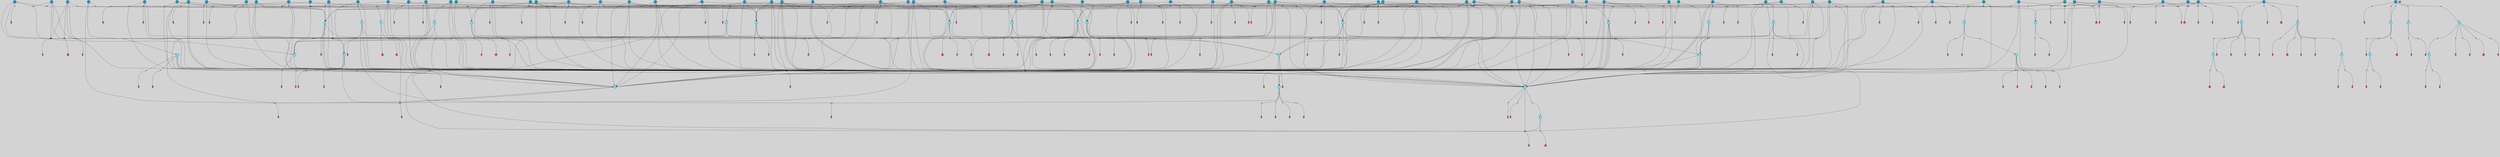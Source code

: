 // File exported with GEGELATI v1.3.1
// On the 2024-04-08 17:51:13
// With the File::TPGGraphDotExporter
digraph{
	graph[pad = "0.212, 0.055" bgcolor = lightgray]
	node[shape=circle style = filled label = ""]
		T3 [fillcolor="#66ddff"]
		T7 [fillcolor="#66ddff"]
		T9 [fillcolor="#66ddff"]
		T11 [fillcolor="#66ddff"]
		T27 [fillcolor="#66ddff"]
		T90 [fillcolor="#66ddff"]
		T111 [fillcolor="#66ddff"]
		T129 [fillcolor="#66ddff"]
		T159 [fillcolor="#66ddff"]
		T193 [fillcolor="#66ddff"]
		T215 [fillcolor="#66ddff"]
		T255 [fillcolor="#66ddff"]
		T321 [fillcolor="#66ddff"]
		T322 [fillcolor="#1199bb"]
		T426 [fillcolor="#66ddff"]
		T116 [fillcolor="#1199bb"]
		T506 [fillcolor="#66ddff"]
		T522 [fillcolor="#66ddff"]
		T547 [fillcolor="#1199bb"]
		T570 [fillcolor="#1199bb"]
		T583 [fillcolor="#66ddff"]
		T593 [fillcolor="#66ddff"]
		T606 [fillcolor="#1199bb"]
		T615 [fillcolor="#1199bb"]
		T628 [fillcolor="#1199bb"]
		T640 [fillcolor="#1199bb"]
		T658 [fillcolor="#66ddff"]
		T690 [fillcolor="#66ddff"]
		T693 [fillcolor="#1199bb"]
		T695 [fillcolor="#1199bb"]
		T696 [fillcolor="#1199bb"]
		T613 [fillcolor="#1199bb"]
		T699 [fillcolor="#1199bb"]
		T700 [fillcolor="#1199bb"]
		T703 [fillcolor="#1199bb"]
		T704 [fillcolor="#1199bb"]
		T706 [fillcolor="#1199bb"]
		T708 [fillcolor="#66ddff"]
		T777 [fillcolor="#66ddff"]
		T533 [fillcolor="#1199bb"]
		T791 [fillcolor="#1199bb"]
		T815 [fillcolor="#1199bb"]
		T817 [fillcolor="#1199bb"]
		T818 [fillcolor="#1199bb"]
		T819 [fillcolor="#1199bb"]
		T820 [fillcolor="#1199bb"]
		T821 [fillcolor="#1199bb"]
		T822 [fillcolor="#1199bb"]
		T826 [fillcolor="#1199bb"]
		T827 [fillcolor="#66ddff"]
		T828 [fillcolor="#66ddff"]
		T829 [fillcolor="#66ddff"]
		T830 [fillcolor="#66ddff"]
		T831 [fillcolor="#66ddff"]
		T832 [fillcolor="#1199bb"]
		T833 [fillcolor="#66ddff"]
		T834 [fillcolor="#1199bb"]
		T655 [fillcolor="#1199bb"]
		T837 [fillcolor="#1199bb"]
		T839 [fillcolor="#1199bb"]
		T842 [fillcolor="#1199bb"]
		T844 [fillcolor="#1199bb"]
		T848 [fillcolor="#66ddff"]
		T851 [fillcolor="#1199bb"]
		T852 [fillcolor="#1199bb"]
		T853 [fillcolor="#1199bb"]
		T855 [fillcolor="#1199bb"]
		T857 [fillcolor="#1199bb"]
		T858 [fillcolor="#1199bb"]
		T859 [fillcolor="#1199bb"]
		T861 [fillcolor="#1199bb"]
		T862 [fillcolor="#1199bb"]
		T863 [fillcolor="#1199bb"]
		T864 [fillcolor="#1199bb"]
		T865 [fillcolor="#1199bb"]
		T866 [fillcolor="#1199bb"]
		T867 [fillcolor="#1199bb"]
		T868 [fillcolor="#1199bb"]
		T869 [fillcolor="#1199bb"]
		T870 [fillcolor="#1199bb"]
		T871 [fillcolor="#1199bb"]
		T872 [fillcolor="#1199bb"]
		T873 [fillcolor="#1199bb"]
		T874 [fillcolor="#1199bb"]
		T875 [fillcolor="#1199bb"]
		T877 [fillcolor="#1199bb"]
		T887 [fillcolor="#66ddff"]
		T888 [fillcolor="#66ddff"]
		T889 [fillcolor="#66ddff"]
		T890 [fillcolor="#66ddff"]
		T891 [fillcolor="#1199bb"]
		T892 [fillcolor="#66ddff"]
		T893 [fillcolor="#66ddff"]
		T894 [fillcolor="#66ddff"]
		T897 [fillcolor="#1199bb"]
		T899 [fillcolor="#1199bb"]
		T901 [fillcolor="#1199bb"]
		T903 [fillcolor="#1199bb"]
		T904 [fillcolor="#1199bb"]
		T905 [fillcolor="#1199bb"]
		T907 [fillcolor="#1199bb"]
		T909 [fillcolor="#1199bb"]
		T912 [fillcolor="#1199bb"]
		T752 [fillcolor="#1199bb"]
		T915 [fillcolor="#1199bb"]
		T916 [fillcolor="#1199bb"]
		T917 [fillcolor="#1199bb"]
		T918 [fillcolor="#1199bb"]
		T919 [fillcolor="#1199bb"]
		T922 [fillcolor="#1199bb"]
		T923 [fillcolor="#1199bb"]
		T924 [fillcolor="#1199bb"]
		P13507 [fillcolor="#cccccc" shape=point] //6|
		I13507 [shape=box style=invis label="6|1&2|6#1|7&#92;n10|7&2|0#1|5&#92;n9|4&0|1#2|2&#92;n8|6&0|0#1|0&#92;n"]
		P13507 -> I13507[style=invis]
		A9467 [fillcolor="#ff3366" shape=box margin=0.03 width=0 height=0 label="3"]
		T3 -> P13507 -> A9467
		P13508 [fillcolor="#cccccc" shape=point] //3|
		I13508 [shape=box style=invis label="7|6&2|4#0|2&#92;n10|3&2|7#1|4&#92;n11|6&0|4#0|1&#92;n7|1&0|0#2|6&#92;n7|6&0|3#2|6&#92;n4|0&2|6#0|1&#92;n4|4&2|5#0|2&#92;n4|6&0|4#2|7&#92;n10|0&2|3#1|5&#92;n2|6&0|5#0|2&#92;n1|0&2|3#0|7&#92;n1|6&2|0#0|5&#92;n6|2&0|1#0|7&#92;n9|2&0|3#2|7&#92;n5|3&0|6#0|6&#92;n1|7&2|5#2|3&#92;n8|1&2|7#0|6&#92;n1|0&2|5#2|1&#92;n7|1&2|2#2|5&#92;n7|4&2|6#0|3&#92;n"]
		P13508 -> I13508[style=invis]
		A9468 [fillcolor="#ff3366" shape=box margin=0.03 width=0 height=0 label="4"]
		T3 -> P13508 -> A9468
		P13509 [fillcolor="#cccccc" shape=point] //-3|
		I13509 [shape=box style=invis label="1|6&2|7#0|7&#92;n10|2&0|7#1|3&#92;n9|6&2|7#2|2&#92;n5|3&0|7#0|7&#92;n1|6&2|3#0|0&#92;n2|3&2|3#2|2&#92;n5|1&2|6#0|6&#92;n"]
		P13509 -> I13509[style=invis]
		A9469 [fillcolor="#ff3366" shape=box margin=0.03 width=0 height=0 label="7"]
		T7 -> P13509 -> A9469
		P13510 [fillcolor="#cccccc" shape=point] //5|
		I13510 [shape=box style=invis label="0|5&2|3#0|1&#92;n0|6&2|1#2|4&#92;n6|2&2|6#0|7&#92;n7|4&0|3#0|1&#92;n5|4&0|7#1|6&#92;n9|1&0|5#2|2&#92;n6|3&2|3#1|7&#92;n11|7&2|4#1|6&#92;n2|5&0|1#0|0&#92;n4|7&0|0#0|2&#92;n6|2&0|6#0|0&#92;n2|1&2|6#2|4&#92;n10|0&2|0#1|0&#92;n6|6&2|4#0|6&#92;n"]
		P13510 -> I13510[style=invis]
		A9470 [fillcolor="#ff3366" shape=box margin=0.03 width=0 height=0 label="8"]
		T7 -> P13510 -> A9470
		P13511 [fillcolor="#cccccc" shape=point] //-6|
		I13511 [shape=box style=invis label="11|1&0|7#2|0&#92;n10|4&0|1#1|0&#92;n4|3&2|4#2|1&#92;n0|5&2|0#0|0&#92;n6|1&0|0#0|3&#92;n8|2&2|0#0|4&#92;n11|4&2|0#1|6&#92;n7|0&2|6#2|3&#92;n5|3&2|6#2|0&#92;n2|0&2|0#0|4&#92;n"]
		P13511 -> I13511[style=invis]
		A9471 [fillcolor="#ff3366" shape=box margin=0.03 width=0 height=0 label="9"]
		T9 -> P13511 -> A9471
		P13512 [fillcolor="#cccccc" shape=point] //2|
		I13512 [shape=box style=invis label="6|3&2|7#1|4&#92;n8|6&0|0#2|5&#92;n2|1&0|2#0|3&#92;n8|7&0|6#0|4&#92;n2|1&2|0#0|1&#92;n0|0&2|2#2|3&#92;n6|6&0|7#2|1&#92;n6|1&0|7#2|6&#92;n5|4&2|7#0|4&#92;n0|3&0|4#2|0&#92;n11|0&2|0#2|5&#92;n4|5&2|5#2|4&#92;n5|7&0|6#0|4&#92;n9|7&2|5#0|3&#92;n5|4&2|1#0|3&#92;n5|3&0|1#1|7&#92;n0|4&0|3#2|5&#92;n"]
		P13512 -> I13512[style=invis]
		A9472 [fillcolor="#ff3366" shape=box margin=0.03 width=0 height=0 label="10"]
		T9 -> P13512 -> A9472
		P13513 [fillcolor="#cccccc" shape=point] //6|
		I13513 [shape=box style=invis label="3|0&2|7#2|2&#92;n3|2&0|4#2|5&#92;n5|1&0|2#1|0&#92;n8|7&0|1#2|0&#92;n8|5&0|3#0|6&#92;n0|2&0|2#2|3&#92;n1|5&2|5#0|5&#92;n5|6&0|6#0|7&#92;n6|7&0|0#2|6&#92;n1|2&2|3#0|0&#92;n7|7&2|3#0|4&#92;n0|7&2|7#0|6&#92;n1|0&2|2#2|7&#92;n4|4&0|1#0|0&#92;n"]
		P13513 -> I13513[style=invis]
		A9473 [fillcolor="#ff3366" shape=box margin=0.03 width=0 height=0 label="11"]
		T11 -> P13513 -> A9473
		P13514 [fillcolor="#cccccc" shape=point] //-4|
		I13514 [shape=box style=invis label="4|1&0|4#2|6&#92;n1|2&2|2#2|0&#92;n1|2&2|0#0|6&#92;n8|4&2|3#2|5&#92;n5|5&2|1#1|0&#92;n"]
		P13514 -> I13514[style=invis]
		A9474 [fillcolor="#ff3366" shape=box margin=0.03 width=0 height=0 label="12"]
		T11 -> P13514 -> A9474
		P13515 [fillcolor="#cccccc" shape=point] //2|
		I13515 [shape=box style=invis label="9|1&2|3#0|1&#92;n5|2&2|0#2|4&#92;n3|6&2|5#2|7&#92;n7|0&2|5#0|4&#92;n1|2&0|3#0|5&#92;n7|3&2|7#0|0&#92;n"]
		P13515 -> I13515[style=invis]
		A9475 [fillcolor="#ff3366" shape=box margin=0.03 width=0 height=0 label="2"]
		T27 -> P13515 -> A9475
		P13516 [fillcolor="#cccccc" shape=point] //-6|
		I13516 [shape=box style=invis label="7|5&0|4#0|4&#92;n11|0&2|5#2|1&#92;n"]
		P13516 -> I13516[style=invis]
		A9476 [fillcolor="#ff3366" shape=box margin=0.03 width=0 height=0 label="3"]
		T27 -> P13516 -> A9476
		T27 -> P13508
		P13517 [fillcolor="#cccccc" shape=point] //0|
		I13517 [shape=box style=invis label="2|5&0|1#0|6&#92;n6|1&2|2#2|7&#92;n8|0&0|3#1|4&#92;n4|3&2|5#2|4&#92;n8|1&2|4#0|0&#92;n6|6&0|1#2|6&#92;n11|7&2|4#2|5&#92;n6|2&2|4#0|2&#92;n8|5&2|4#2|4&#92;n2|1&2|1#2|2&#92;n2|7&2|5#2|6&#92;n9|7&0|5#0|4&#92;n1|2&0|5#2|6&#92;n4|2&2|3#2|7&#92;n3|3&2|1#0|2&#92;n"]
		P13517 -> I13517[style=invis]
		A9477 [fillcolor="#ff3366" shape=box margin=0.03 width=0 height=0 label="5"]
		T27 -> P13517 -> A9477
		P13518 [fillcolor="#cccccc" shape=point] //0|
		I13518 [shape=box style=invis label="4|0&0|3#2|7&#92;n10|2&0|3#1|7&#92;n3|5&0|2#0|3&#92;n4|5&0|0#2|1&#92;n10|7&2|0#1|2&#92;n5|3&2|3#1|6&#92;n9|5&2|0#0|4&#92;n5|4&2|7#0|2&#92;n10|3&2|7#1|4&#92;n7|2&0|1#2|6&#92;n8|6&0|5#0|5&#92;n8|7&2|3#0|5&#92;n2|6&2|4#0|0&#92;n"]
		P13518 -> I13518[style=invis]
		A9478 [fillcolor="#ff3366" shape=box margin=0.03 width=0 height=0 label="5"]
		T27 -> P13518 -> A9478
		P13519 [fillcolor="#cccccc" shape=point] //-2|
		I13519 [shape=box style=invis label="8|4&2|1#2|5&#92;n4|1&0|7#2|1&#92;n5|7&2|3#2|2&#92;n10|4&2|5#1|7&#92;n10|0&2|6#1|3&#92;n4|5&2|7#0|6&#92;n9|5&2|4#0|4&#92;n2|4&0|5#0|7&#92;n11|1&2|4#2|6&#92;n5|6&0|7#1|2&#92;n2|7&2|7#2|6&#92;n5|2&0|5#1|5&#92;n3|0&0|6#0|2&#92;n4|0&0|4#2|4&#92;n4|4&2|6#0|7&#92;n10|6&2|0#1|4&#92;n9|7&0|3#1|4&#92;n1|4&2|6#0|3&#92;n11|5&2|6#0|3&#92;n0|3&0|5#0|1&#92;n"]
		P13519 -> I13519[style=invis]
		A9479 [fillcolor="#ff3366" shape=box margin=0.03 width=0 height=0 label="13"]
		T90 -> P13519 -> A9479
		P13520 [fillcolor="#cccccc" shape=point] //4|
		I13520 [shape=box style=invis label="7|1&2|6#1|3&#92;n10|1&0|3#1|6&#92;n8|5&2|3#2|1&#92;n11|5&0|0#2|6&#92;n4|1&0|6#0|0&#92;n11|1&0|2#0|3&#92;n2|0&2|1#0|7&#92;n"]
		P13520 -> I13520[style=invis]
		A9480 [fillcolor="#ff3366" shape=box margin=0.03 width=0 height=0 label="2"]
		T90 -> P13520 -> A9480
		P13521 [fillcolor="#cccccc" shape=point] //7|
		I13521 [shape=box style=invis label="10|3&0|1#1|4&#92;n4|6&0|0#0|2&#92;n4|5&0|6#0|0&#92;n4|3&0|6#2|1&#92;n7|0&0|3#1|2&#92;n4|7&0|6#0|5&#92;n7|6&0|7#0|6&#92;n6|6&0|0#0|3&#92;n11|1&0|4#2|5&#92;n10|2&0|3#1|2&#92;n"]
		P13521 -> I13521[style=invis]
		A9481 [fillcolor="#ff3366" shape=box margin=0.03 width=0 height=0 label="4"]
		T90 -> P13521 -> A9481
		P13522 [fillcolor="#cccccc" shape=point] //-3|
		I13522 [shape=box style=invis label="8|1&2|3#0|5&#92;n0|6&0|5#0|5&#92;n3|7&2|1#0|6&#92;n3|5&0|1#0|0&#92;n9|5&2|0#0|4&#92;n3|5&0|2#0|3&#92;n10|6&2|4#1|0&#92;n9|4&2|7#2|6&#92;n1|7&2|5#2|2&#92;n"]
		P13522 -> I13522[style=invis]
		A9482 [fillcolor="#ff3366" shape=box margin=0.03 width=0 height=0 label="5"]
		T90 -> P13522 -> A9482
		P13523 [fillcolor="#cccccc" shape=point] //-7|
		I13523 [shape=box style=invis label="3|0&2|0#0|1&#92;n1|1&0|2#0|4&#92;n11|2&0|7#1|6&#92;n9|7&0|0#0|4&#92;n3|0&0|7#0|1&#92;n9|3&2|6#2|7&#92;n5|3&0|2#2|6&#92;n6|1&2|4#2|3&#92;n5|4&2|0#1|6&#92;n1|3&0|7#0|7&#92;n"]
		P13523 -> I13523[style=invis]
		A9483 [fillcolor="#ff3366" shape=box margin=0.03 width=0 height=0 label="7"]
		T90 -> P13523 -> A9483
		P13524 [fillcolor="#cccccc" shape=point] //-5|
		I13524 [shape=box style=invis label="0|0&2|3#0|2&#92;n10|5&0|6#1|3&#92;n7|3&0|6#2|3&#92;n3|4&0|6#0|6&#92;n10|5&0|2#1|1&#92;n5|0&0|1#0|3&#92;n6|6&2|5#1|5&#92;n7|4&0|2#1|7&#92;n5|7&0|1#2|5&#92;n1|5&0|0#0|3&#92;n7|5&2|1#2|6&#92;n9|0&0|2#0|0&#92;n4|0&2|4#0|0&#92;n4|6&0|0#2|3&#92;n3|1&0|6#2|5&#92;n7|7&2|1#2|3&#92;n9|4&2|2#0|6&#92;n"]
		P13524 -> I13524[style=invis]
		T111 -> P13524 -> T9
		P13525 [fillcolor="#cccccc" shape=point] //7|
		I13525 [shape=box style=invis label="7|4&2|1#2|0&#92;n4|1&2|4#2|3&#92;n5|0&2|0#2|2&#92;n6|1&2|4#2|6&#92;n"]
		P13525 -> I13525[style=invis]
		A9484 [fillcolor="#ff3366" shape=box margin=0.03 width=0 height=0 label="9"]
		T111 -> P13525 -> A9484
		P13526 [fillcolor="#cccccc" shape=point] //2|
		I13526 [shape=box style=invis label="3|0&2|0#0|1&#92;n11|2&0|7#1|6&#92;n8|7&2|4#0|5&#92;n5|3&0|2#2|6&#92;n4|4&2|4#2|6&#92;n3|0&0|7#0|1&#92;n2|7&2|2#2|5&#92;n9|3&2|6#2|7&#92;n7|7&0|0#0|4&#92;n6|1&2|4#1|3&#92;n5|4&2|0#1|6&#92;n1|3&0|7#0|4&#92;n"]
		P13526 -> I13526[style=invis]
		A9485 [fillcolor="#ff3366" shape=box margin=0.03 width=0 height=0 label="7"]
		T111 -> P13526 -> A9485
		T111 -> P13511
		P13527 [fillcolor="#cccccc" shape=point] //8|
		I13527 [shape=box style=invis label="9|0&0|1#2|0&#92;n10|1&2|5#1|4&#92;n8|2&2|6#0|4&#92;n2|4&2|5#2|3&#92;n4|2&2|2#0|2&#92;n7|5&0|2#0|0&#92;n8|2&2|1#1|3&#92;n8|7&0|7#2|1&#92;n1|1&0|0#0|7&#92;n5|6&2|5#1|0&#92;n6|6&2|5#0|0&#92;n11|4&0|3#2|6&#92;n4|2&2|4#0|7&#92;n5|6&0|1#2|0&#92;n11|3&0|2#0|7&#92;n"]
		P13527 -> I13527[style=invis]
		A9486 [fillcolor="#ff3366" shape=box margin=0.03 width=0 height=0 label="6"]
		T129 -> P13527 -> A9486
		P13528 [fillcolor="#cccccc" shape=point] //5|
		I13528 [shape=box style=invis label="3|0&2|0#0|1&#92;n3|0&0|7#0|1&#92;n5|3&0|2#2|6&#92;n4|4&2|4#2|6&#92;n11|2&0|7#1|6&#92;n2|7&2|2#2|5&#92;n9|3&2|6#2|7&#92;n7|7&0|0#0|4&#92;n6|1&2|4#2|3&#92;n5|4&2|0#1|6&#92;n1|3&0|7#0|4&#92;n"]
		P13528 -> I13528[style=invis]
		A9487 [fillcolor="#ff3366" shape=box margin=0.03 width=0 height=0 label="7"]
		T129 -> P13528 -> A9487
		P13529 [fillcolor="#cccccc" shape=point] //10|
		I13529 [shape=box style=invis label="4|5&2|7#2|1&#92;n1|7&2|3#0|6&#92;n3|5&2|2#0|3&#92;n10|3&0|7#1|4&#92;n7|1&0|4#2|6&#92;n10|2&0|3#1|7&#92;n9|5&2|0#0|4&#92;n4|0&0|3#2|7&#92;n11|4&2|6#1|2&#92;n5|4&2|7#0|2&#92;n2|6&2|4#0|0&#92;n6|5&0|7#2|1&#92;n5|3&2|3#1|6&#92;n10|7&2|0#1|2&#92;n"]
		P13529 -> I13529[style=invis]
		A9488 [fillcolor="#ff3366" shape=box margin=0.03 width=0 height=0 label="5"]
		T129 -> P13529 -> A9488
		P13530 [fillcolor="#cccccc" shape=point] //5|
		I13530 [shape=box style=invis label="9|4&2|3#1|3&#92;n0|4&2|4#0|5&#92;n6|1&2|6#2|5&#92;n4|0&0|5#2|0&#92;n"]
		P13530 -> I13530[style=invis]
		A9489 [fillcolor="#ff3366" shape=box margin=0.03 width=0 height=0 label="7"]
		T129 -> P13530 -> A9489
		P13531 [fillcolor="#cccccc" shape=point] //6|
		I13531 [shape=box style=invis label="9|4&2|7#0|6&#92;n8|4&0|1#1|0&#92;n1|3&0|0#2|1&#92;n2|4&0|6#2|2&#92;n5|1&2|5#0|7&#92;n3|0&0|3#2|6&#92;n2|2&2|6#0|2&#92;n8|4&0|4#2|2&#92;n5|1&2|4#0|3&#92;n9|4&0|6#0|6&#92;n5|0&2|2#1|5&#92;n11|7&0|0#1|1&#92;n0|4&0|3#0|3&#92;n7|7&2|4#2|5&#92;n1|5&0|1#2|1&#92;n"]
		P13531 -> I13531[style=invis]
		A9490 [fillcolor="#ff3366" shape=box margin=0.03 width=0 height=0 label="1"]
		T129 -> P13531 -> A9490
		P13532 [fillcolor="#cccccc" shape=point] //7|
		I13532 [shape=box style=invis label="7|0&2|1#2|0&#92;n9|7&2|1#1|7&#92;n8|2&0|1#1|0&#92;n6|6&0|2#1|1&#92;n2|2&0|5#0|0&#92;n5|7&0|0#2|1&#92;n5|1&2|5#1|5&#92;n4|7&2|4#2|3&#92;n10|5&2|2#1|5&#92;n1|3&2|2#2|0&#92;n10|2&2|6#1|5&#92;n"]
		P13532 -> I13532[style=invis]
		A9491 [fillcolor="#ff3366" shape=box margin=0.03 width=0 height=0 label="1"]
		T159 -> P13532 -> A9491
		P13533 [fillcolor="#cccccc" shape=point] //7|
		I13533 [shape=box style=invis label="7|4&2|7#0|4&#92;n4|6&0|1#2|5&#92;n2|1&2|3#0|0&#92;n4|3&2|0#0|1&#92;n0|0&2|7#2|7&#92;n7|7&0|5#2|3&#92;n5|0&2|1#2|2&#92;n10|0&0|4#1|2&#92;n4|4&0|7#0|0&#92;n6|7&0|2#0|1&#92;n1|4&2|5#0|4&#92;n"]
		P13533 -> I13533[style=invis]
		A9492 [fillcolor="#ff3366" shape=box margin=0.03 width=0 height=0 label="0"]
		T159 -> P13533 -> A9492
		P13534 [fillcolor="#cccccc" shape=point] //5|
		I13534 [shape=box style=invis label="0|5&2|3#0|1&#92;n0|6&2|1#2|4&#92;n6|2&2|6#0|7&#92;n9|0&2|7#1|1&#92;n7|4&0|3#0|1&#92;n11|7&2|4#1|6&#92;n9|1&0|5#2|2&#92;n5|4&0|7#1|6&#92;n2|5&0|1#0|0&#92;n4|7&0|0#0|2&#92;n6|2&0|6#0|0&#92;n2|1&2|6#2|4&#92;n10|0&0|0#1|0&#92;n6|6&2|4#0|6&#92;n"]
		P13534 -> I13534[style=invis]
		T159 -> P13534 -> T129
		P13535 [fillcolor="#cccccc" shape=point] //-2|
		I13535 [shape=box style=invis label="1|0&0|3#0|3&#92;n2|7&0|4#0|4&#92;n11|6&2|1#1|4&#92;n6|1&2|5#0|0&#92;n2|0&2|0#0|6&#92;n1|3&2|1#0|4&#92;n"]
		P13535 -> I13535[style=invis]
		A9493 [fillcolor="#ff3366" shape=box margin=0.03 width=0 height=0 label="2"]
		T193 -> P13535 -> A9493
		P13536 [fillcolor="#cccccc" shape=point] //3|
		I13536 [shape=box style=invis label="5|4&2|7#0|4&#92;n0|4&0|3#2|5&#92;n8|6&0|0#2|5&#92;n2|1&0|2#0|3&#92;n9|7&0|6#0|4&#92;n0|0&2|2#2|3&#92;n6|6&0|7#2|1&#92;n6|1&0|7#2|6&#92;n0|3&0|4#2|0&#92;n11|0&2|0#2|5&#92;n4|5&2|5#2|4&#92;n5|3&0|1#1|7&#92;n9|7&2|2#0|3&#92;n5|4&2|1#0|3&#92;n5|0&0|6#0|4&#92;n0|0&0|1#2|0&#92;n"]
		P13536 -> I13536[style=invis]
		A9494 [fillcolor="#ff3366" shape=box margin=0.03 width=0 height=0 label="10"]
		T193 -> P13536 -> A9494
		P13537 [fillcolor="#cccccc" shape=point] //-1|
		I13537 [shape=box style=invis label="1|7&2|1#0|6&#92;n8|1&2|3#0|5&#92;n10|6&2|7#1|0&#92;n1|7&2|5#0|2&#92;n0|3&0|3#2|2&#92;n3|5&0|1#0|0&#92;n3|5&0|2#0|3&#92;n1|5&2|0#0|4&#92;n5|7&2|2#2|5&#92;n4|0&2|3#0|3&#92;n"]
		P13537 -> I13537[style=invis]
		T193 -> P13537 -> T3
		P13538 [fillcolor="#cccccc" shape=point] //10|
		I13538 [shape=box style=invis label="6|1&2|4#2|3&#92;n3|0&0|7#0|1&#92;n5|3&0|2#2|6&#92;n4|4&0|4#2|6&#92;n5|4&2|0#1|6&#92;n10|5&0|6#1|5&#92;n2|5&2|1#2|2&#92;n1|3&0|7#0|4&#92;n3|0&2|0#0|1&#92;n11|2&0|5#1|6&#92;n9|3&2|6#2|7&#92;n7|7&0|0#0|4&#92;n"]
		P13538 -> I13538[style=invis]
		A9495 [fillcolor="#ff3366" shape=box margin=0.03 width=0 height=0 label="7"]
		T193 -> P13538 -> A9495
		P13539 [fillcolor="#cccccc" shape=point] //-1|
		I13539 [shape=box style=invis label="11|7&2|0#1|7&#92;n1|5&2|4#2|4&#92;n4|3&0|1#0|5&#92;n1|6&0|0#0|4&#92;n8|6&2|4#0|0&#92;n4|0&0|0#0|5&#92;n10|4&2|0#1|0&#92;n9|6&2|5#1|3&#92;n0|7&2|1#0|5&#92;n0|6&2|3#2|0&#92;n4|4&0|5#0|1&#92;n"]
		P13539 -> I13539[style=invis]
		A9496 [fillcolor="#ff3366" shape=box margin=0.03 width=0 height=0 label="12"]
		T215 -> P13539 -> A9496
		P13540 [fillcolor="#cccccc" shape=point] //1|
		I13540 [shape=box style=invis label="9|3&0|0#1|1&#92;n4|6&0|5#0|7&#92;n3|6&0|0#2|0&#92;n6|2&2|5#1|4&#92;n8|7&0|7#0|0&#92;n5|0&2|6#0|6&#92;n"]
		P13540 -> I13540[style=invis]
		A9497 [fillcolor="#ff3366" shape=box margin=0.03 width=0 height=0 label="5"]
		T215 -> P13540 -> A9497
		P13541 [fillcolor="#cccccc" shape=point] //5|
		I13541 [shape=box style=invis label="4|4&0|6#2|1&#92;n7|6&0|1#1|4&#92;n6|2&0|7#1|3&#92;n9|1&2|6#0|7&#92;n1|6&2|3#0|0&#92;n2|3&2|3#2|2&#92;n1|0&2|7#2|7&#92;n10|3&0|7#1|7&#92;n"]
		P13541 -> I13541[style=invis]
		A9498 [fillcolor="#ff3366" shape=box margin=0.03 width=0 height=0 label="7"]
		T215 -> P13541 -> A9498
		T255 -> P13537
		P13542 [fillcolor="#cccccc" shape=point] //-9|
		I13542 [shape=box style=invis label="7|1&0|0#2|6&#92;n1|6&0|4#2|7&#92;n7|6&2|4#0|2&#92;n10|7&2|1#1|3&#92;n7|6&0|3#2|6&#92;n4|0&2|2#2|1&#92;n1|0&0|5#2|3&#92;n6|1&2|6#1|1&#92;n7|4&2|6#1|0&#92;n9|5&0|1#0|2&#92;n9|2&0|3#0|7&#92;n6|0&2|7#0|6&#92;n10|5&2|3#1|5&#92;n10|0&2|7#1|4&#92;n1|0&2|3#0|7&#92;n5|2&0|6#0|6&#92;n2|6&0|1#0|2&#92;n7|4&2|5#0|3&#92;n3|6&2|4#0|5&#92;n1|6&2|0#0|5&#92;n"]
		P13542 -> I13542[style=invis]
		A9499 [fillcolor="#ff3366" shape=box margin=0.03 width=0 height=0 label="4"]
		T255 -> P13542 -> A9499
		P13543 [fillcolor="#cccccc" shape=point] //7|
		I13543 [shape=box style=invis label="9|6&2|6#1|3&#92;n9|7&2|0#1|7&#92;n3|0&2|0#0|0&#92;n1|6&0|0#0|4&#92;n7|4&0|3#0|1&#92;n"]
		P13543 -> I13543[style=invis]
		A9500 [fillcolor="#ff3366" shape=box margin=0.03 width=0 height=0 label="12"]
		T255 -> P13543 -> A9500
		P13544 [fillcolor="#cccccc" shape=point] //-9|
		I13544 [shape=box style=invis label="11|5&0|0#2|6&#92;n8|5&2|3#2|1&#92;n7|1&0|6#1|3&#92;n11|4&0|2#0|1&#92;n9|0&2|7#1|6&#92;n10|1&0|3#1|6&#92;n0|3&0|4#2|5&#92;n5|7&2|3#1|6&#92;n2|0&2|1#0|7&#92;n"]
		P13544 -> I13544[style=invis]
		A9501 [fillcolor="#ff3366" shape=box margin=0.03 width=0 height=0 label="2"]
		T255 -> P13544 -> A9501
		P13545 [fillcolor="#cccccc" shape=point] //-7|
		I13545 [shape=box style=invis label="9|1&2|7#2|1&#92;n7|0&2|0#2|7&#92;n2|3&2|3#2|2&#92;n8|5&2|1#0|3&#92;n5|5&0|7#0|1&#92;n1|6&2|7#0|7&#92;n10|2&0|7#1|3&#92;n6|4&2|2#2|4&#92;n0|6&2|5#0|2&#92;n"]
		P13545 -> I13545[style=invis]
		A9502 [fillcolor="#ff3366" shape=box margin=0.03 width=0 height=0 label="7"]
		T255 -> P13545 -> A9502
		P13546 [fillcolor="#cccccc" shape=point] //-7|
		I13546 [shape=box style=invis label="9|1&2|7#2|1&#92;n7|0&2|0#2|7&#92;n2|3&2|3#2|2&#92;n8|5&2|1#0|3&#92;n5|5&0|7#0|1&#92;n1|6&2|7#0|7&#92;n10|2&0|7#1|3&#92;n6|4&2|2#2|4&#92;n0|6&2|5#0|2&#92;n"]
		P13546 -> I13546[style=invis]
		A9503 [fillcolor="#ff3366" shape=box margin=0.03 width=0 height=0 label="7"]
		T322 -> P13546 -> A9503
		P13547 [fillcolor="#cccccc" shape=point] //-9|
		I13547 [shape=box style=invis label="11|5&0|0#2|6&#92;n8|5&2|3#2|1&#92;n7|1&0|6#1|3&#92;n11|4&0|2#0|1&#92;n9|0&2|7#1|6&#92;n10|1&0|3#1|6&#92;n0|3&0|4#2|5&#92;n5|7&2|3#1|6&#92;n2|0&2|1#0|7&#92;n"]
		P13547 -> I13547[style=invis]
		A9504 [fillcolor="#ff3366" shape=box margin=0.03 width=0 height=0 label="2"]
		T322 -> P13547 -> A9504
		P13548 [fillcolor="#cccccc" shape=point] //-9|
		I13548 [shape=box style=invis label="7|1&0|0#2|6&#92;n1|6&0|4#2|7&#92;n7|6&2|4#0|2&#92;n10|7&2|1#1|3&#92;n7|6&0|3#2|6&#92;n4|0&2|2#2|1&#92;n1|0&0|5#2|3&#92;n6|1&2|6#1|1&#92;n7|4&2|6#1|0&#92;n9|5&0|1#0|2&#92;n9|2&0|3#0|7&#92;n6|0&2|7#0|6&#92;n10|5&2|3#1|5&#92;n10|0&2|7#1|4&#92;n1|0&2|3#0|7&#92;n5|2&0|6#0|6&#92;n2|6&0|1#0|2&#92;n7|4&2|5#0|3&#92;n3|6&2|4#0|5&#92;n1|6&2|0#0|5&#92;n"]
		P13548 -> I13548[style=invis]
		A9505 [fillcolor="#ff3366" shape=box margin=0.03 width=0 height=0 label="4"]
		T322 -> P13548 -> A9505
		P13549 [fillcolor="#cccccc" shape=point] //3|
		I13549 [shape=box style=invis label="7|6&2|4#0|2&#92;n10|3&2|7#1|4&#92;n11|6&0|4#0|1&#92;n7|1&0|0#2|6&#92;n7|6&0|3#2|6&#92;n4|0&2|6#0|1&#92;n4|4&2|5#0|2&#92;n4|6&0|4#2|7&#92;n10|0&2|3#1|5&#92;n2|6&0|5#0|2&#92;n1|0&2|3#0|7&#92;n1|6&2|0#0|5&#92;n6|2&0|1#0|7&#92;n9|2&0|3#2|7&#92;n5|3&0|6#0|6&#92;n1|7&2|5#2|3&#92;n8|1&2|7#0|6&#92;n1|0&2|5#2|1&#92;n7|1&2|2#2|5&#92;n7|4&2|6#0|3&#92;n"]
		P13549 -> I13549[style=invis]
		A9506 [fillcolor="#ff3366" shape=box margin=0.03 width=0 height=0 label="4"]
		T321 -> P13549 -> A9506
		P13550 [fillcolor="#cccccc" shape=point] //6|
		I13550 [shape=box style=invis label="6|1&2|6#1|7&#92;n10|7&2|0#1|5&#92;n9|4&0|1#2|2&#92;n8|6&0|0#1|0&#92;n"]
		P13550 -> I13550[style=invis]
		A9507 [fillcolor="#ff3366" shape=box margin=0.03 width=0 height=0 label="3"]
		T321 -> P13550 -> A9507
		P13551 [fillcolor="#cccccc" shape=point] //7|
		I13551 [shape=box style=invis label="9|6&2|6#1|3&#92;n9|7&2|0#1|7&#92;n3|0&2|0#0|0&#92;n1|6&0|0#0|4&#92;n7|4&0|3#0|1&#92;n"]
		P13551 -> I13551[style=invis]
		A9508 [fillcolor="#ff3366" shape=box margin=0.03 width=0 height=0 label="12"]
		T322 -> P13551 -> A9508
		P13552 [fillcolor="#cccccc" shape=point] //-1|
		I13552 [shape=box style=invis label="1|7&2|1#0|6&#92;n8|1&2|3#0|5&#92;n10|6&2|7#1|0&#92;n1|7&2|5#0|2&#92;n0|3&0|3#2|2&#92;n3|5&0|1#0|0&#92;n3|5&0|2#0|3&#92;n1|5&2|0#0|4&#92;n5|7&2|2#2|5&#92;n4|0&2|3#0|3&#92;n"]
		P13552 -> I13552[style=invis]
		T322 -> P13552 -> T321
		T426 -> P13510
		P13553 [fillcolor="#cccccc" shape=point] //-5|
		I13553 [shape=box style=invis label="10|6&2|5#1|6&#92;n9|3&0|1#1|7&#92;n2|4&0|1#0|1&#92;n11|3&0|7#1|6&#92;n5|1&0|6#2|7&#92;n8|0&0|0#0|1&#92;n0|6&0|7#0|4&#92;n6|7&2|6#2|6&#92;n11|0&2|3#0|5&#92;n"]
		P13553 -> I13553[style=invis]
		T426 -> P13553 -> T7
		P13554 [fillcolor="#cccccc" shape=point] //-7|
		I13554 [shape=box style=invis label="6|4&2|6#1|0&#92;n2|6&0|2#0|0&#92;n9|4&2|6#2|1&#92;n11|5&0|1#0|1&#92;n5|5&0|0#0|1&#92;n4|6&0|7#0|5&#92;n1|0&2|4#2|2&#92;n3|4&0|2#0|5&#92;n0|4&2|6#0|0&#92;n10|1&0|0#1|0&#92;n7|0&2|0#2|2&#92;n1|2&2|5#2|2&#92;n1|4&0|1#0|7&#92;n9|0&0|6#1|2&#92;n10|3&0|4#1|2&#92;n3|3&2|2#0|7&#92;n1|6&2|0#0|0&#92;n3|2&0|1#2|2&#92;n"]
		P13554 -> I13554[style=invis]
		A9509 [fillcolor="#ff3366" shape=box margin=0.03 width=0 height=0 label="1"]
		T426 -> P13554 -> A9509
		P13555 [fillcolor="#cccccc" shape=point] //-4|
		I13555 [shape=box style=invis label="0|6&2|7#2|4&#92;n4|4&0|4#2|6&#92;n3|0&0|7#0|1&#92;n5|3&0|2#2|6&#92;n1|3&0|7#0|1&#92;n5|4&2|0#1|6&#92;n10|5&0|6#1|5&#92;n2|5&2|1#2|2&#92;n6|1&2|4#2|3&#92;n3|0&2|2#0|1&#92;n11|2&0|5#1|6&#92;n9|3&2|6#2|7&#92;n7|7&0|0#0|4&#92;n8|1&0|1#1|5&#92;n"]
		P13555 -> I13555[style=invis]
		A9510 [fillcolor="#ff3366" shape=box margin=0.03 width=0 height=0 label="7"]
		T426 -> P13555 -> A9510
		P13556 [fillcolor="#cccccc" shape=point] //9|
		I13556 [shape=box style=invis label="11|0&2|0#1|1&#92;n3|6&0|6#0|0&#92;n1|4&0|0#2|4&#92;n7|5&2|2#1|3&#92;n11|7&2|6#1|7&#92;n5|2&0|6#1|5&#92;n9|5&0|6#0|3&#92;n2|2&2|7#0|5&#92;n9|3&2|2#2|0&#92;n11|0&2|7#0|1&#92;n1|1&2|0#0|1&#92;n6|6&0|6#1|2&#92;n9|7&0|1#0|3&#92;n2|0&2|4#2|5&#92;n2|4&2|2#0|0&#92;n6|1&2|1#1|7&#92;n10|7&2|5#1|6&#92;n11|5&2|7#2|4&#92;n"]
		P13556 -> I13556[style=invis]
		A9511 [fillcolor="#ff3366" shape=box margin=0.03 width=0 height=0 label="1"]
		T426 -> P13556 -> A9511
		P13557 [fillcolor="#cccccc" shape=point] //-1|
		I13557 [shape=box style=invis label="0|0&2|3#0|3&#92;n8|1&2|3#0|5&#92;n10|6&2|7#1|0&#92;n3|5&0|6#2|1&#92;n1|7&2|5#0|2&#92;n0|3&0|3#2|2&#92;n3|5&0|1#0|0&#92;n3|5&0|2#0|3&#92;n1|5&2|0#0|4&#92;n5|7&2|2#2|5&#92;n1|7&2|1#0|6&#92;n"]
		P13557 -> I13557[style=invis]
		T116 -> P13557 -> T3
		T116 -> P13543
		T116 -> P13544
		T116 -> P13545
		P13558 [fillcolor="#cccccc" shape=point] //-4|
		I13558 [shape=box style=invis label="0|4&0|0#2|7&#92;n8|5&2|4#2|4&#92;n4|3&2|5#2|4&#92;n11|7&2|2#2|5&#92;n6|5&2|2#2|7&#92;n3|2&0|7#0|7&#92;n3|3&2|1#0|3&#92;n2|6&0|3#2|5&#92;n0|1&2|6#2|2&#92;n8|2&0|0#1|6&#92;n0|7&0|5#0|4&#92;n9|5&0|3#2|7&#92;n2|7&2|5#2|6&#92;n9|0&2|0#0|1&#92;n1|2&2|4#0|2&#92;n"]
		P13558 -> I13558[style=invis]
		T116 -> P13558 -> T27
		P13559 [fillcolor="#cccccc" shape=point] //-1|
		I13559 [shape=box style=invis label="2|0&0|4#2|2&#92;n8|6&2|3#0|5&#92;n6|3&2|6#2|2&#92;n5|1&0|6#1|6&#92;n7|1&0|7#1|6&#92;n6|6&0|2#2|6&#92;n5|1&0|7#1|6&#92;n1|3&2|1#2|7&#92;n1|6&2|3#0|0&#92;n8|0&0|3#0|7&#92;n2|6&0|7#2|7&#92;n1|1&2|4#2|2&#92;n5|3&0|7#1|5&#92;n5|5&0|6#1|4&#92;n"]
		P13559 -> I13559[style=invis]
		A9512 [fillcolor="#ff3366" shape=box margin=0.03 width=0 height=0 label="7"]
		T506 -> P13559 -> A9512
		P13560 [fillcolor="#cccccc" shape=point] //1|
		I13560 [shape=box style=invis label="2|6&0|1#2|6&#92;n8|1&2|4#0|0&#92;n7|2&2|3#2|2&#92;n8|0&0|3#1|6&#92;n0|3&0|0#2|4&#92;n2|5&2|4#2|4&#92;n6|6&0|1#2|6&#92;n11|7&2|4#2|5&#92;n2|0&2|5#2|6&#92;n1|2&0|5#2|6&#92;n4|3&2|5#2|4&#92;n2|0&2|1#2|2&#92;n4|7&0|5#0|4&#92;n2|0&0|5#0|0&#92;n8|4&2|3#2|7&#92;n"]
		P13560 -> I13560[style=invis]
		T506 -> P13560 -> T111
		P13561 [fillcolor="#cccccc" shape=point] //5|
		I13561 [shape=box style=invis label="6|7&0|4#1|5&#92;n11|4&2|0#1|6&#92;n5|3&2|6#2|0&#92;n10|2&2|2#1|4&#92;n2|2&2|2#0|3&#92;n2|0&2|0#0|4&#92;n11|1&0|7#2|0&#92;n11|0&2|0#0|0&#92;n3|2&0|3#2|2&#92;n10|1&2|6#1|1&#92;n7|0&2|6#2|4&#92;n"]
		P13561 -> I13561[style=invis]
		A9513 [fillcolor="#ff3366" shape=box margin=0.03 width=0 height=0 label="9"]
		T506 -> P13561 -> A9513
		P13562 [fillcolor="#cccccc" shape=point] //8|
		I13562 [shape=box style=invis label="2|1&2|0#0|5&#92;n0|0&2|6#0|0&#92;n2|7&0|4#0|4&#92;n"]
		P13562 -> I13562[style=invis]
		A9514 [fillcolor="#ff3366" shape=box margin=0.03 width=0 height=0 label="2"]
		T506 -> P13562 -> A9514
		P13563 [fillcolor="#cccccc" shape=point] //-8|
		I13563 [shape=box style=invis label="1|1&2|7#2|5&#92;n10|1&2|7#1|7&#92;n5|2&0|0#2|4&#92;n7|6&0|0#2|6&#92;n3|0&0|7#0|3&#92;n"]
		P13563 -> I13563[style=invis]
		A9515 [fillcolor="#ff3366" shape=box margin=0.03 width=0 height=0 label="2"]
		T506 -> P13563 -> A9515
		P13564 [fillcolor="#cccccc" shape=point] //-7|
		I13564 [shape=box style=invis label="7|4&2|7#0|0&#92;n8|7&2|6#2|5&#92;n4|3&2|0#2|1&#92;n5|7&0|4#2|6&#92;n4|5&0|1#2|6&#92;n7|7&0|4#0|6&#92;n8|0&0|4#1|0&#92;n6|7&0|2#0|3&#92;n8|4&0|7#2|1&#92;n10|3&0|3#1|2&#92;n0|0&2|7#0|7&#92;n2|0&0|0#2|6&#92;n5|3&0|0#1|5&#92;n"]
		P13564 -> I13564[style=invis]
		A9516 [fillcolor="#ff3366" shape=box margin=0.03 width=0 height=0 label="0"]
		T522 -> P13564 -> A9516
		P13565 [fillcolor="#cccccc" shape=point] //3|
		I13565 [shape=box style=invis label="8|2&2|7#1|7&#92;n10|7&0|7#1|6&#92;n0|3&0|0#2|3&#92;n9|7&2|6#0|3&#92;n4|4&2|1#0|1&#92;n5|6&2|0#1|4&#92;n4|5&0|1#0|2&#92;n0|0&2|0#0|5&#92;n6|1&0|7#0|6&#92;n"]
		P13565 -> I13565[style=invis]
		A9517 [fillcolor="#ff3366" shape=box margin=0.03 width=0 height=0 label="0"]
		T522 -> P13565 -> A9517
		P13566 [fillcolor="#cccccc" shape=point] //-3|
		I13566 [shape=box style=invis label="2|6&0|1#0|6&#92;n8|3&0|5#1|0&#92;n6|1&2|2#2|7&#92;n8|5&2|7#2|5&#92;n2|7&2|5#2|6&#92;n4|3&2|5#2|4&#92;n6|6&0|1#2|6&#92;n11|7&0|4#2|5&#92;n4|4&0|4#0|6&#92;n7|2&2|5#2|2&#92;n1|7&0|4#0|1&#92;n9|7&0|5#0|4&#92;n8|1&2|4#0|0&#92;n4|2&2|3#2|7&#92;n2|0&2|1#2|2&#92;n3|6&0|6#0|3&#92;n8|0&0|3#1|6&#92;n3|3&2|1#0|2&#92;n5|6&0|0#1|0&#92;n"]
		P13566 -> I13566[style=invis]
		T522 -> P13566 -> T111
		P13567 [fillcolor="#cccccc" shape=point] //-5|
		I13567 [shape=box style=invis label="11|4&2|6#1|2&#92;n6|2&0|5#2|1&#92;n6|5&0|7#2|1&#92;n10|4&0|3#1|7&#92;n11|0&0|2#0|3&#92;n7|1&0|4#0|6&#92;n6|4&2|5#0|5&#92;n1|7&2|3#0|6&#92;n5|3&2|0#1|6&#92;n4|0&0|4#0|7&#92;n5|4&2|7#0|2&#92;n10|2&2|1#1|1&#92;n9|3&0|5#1|5&#92;n4|5&2|7#2|1&#92;n2|6&2|4#0|0&#92;n9|1&2|2#0|2&#92;n9|5&0|0#0|4&#92;n"]
		P13567 -> I13567[style=invis]
		T522 -> P13567 -> T7
		P13568 [fillcolor="#cccccc" shape=point] //6|
		I13568 [shape=box style=invis label="2|6&0|1#0|6&#92;n6|1&2|2#2|7&#92;n7|2&2|5#2|2&#92;n2|7&2|5#2|6&#92;n4|3&2|5#2|4&#92;n8|5&2|4#2|4&#92;n6|6&0|1#2|6&#92;n11|7&2|4#2|5&#92;n6|2&2|4#0|2&#92;n8|5&2|7#2|5&#92;n8|0&0|3#1|6&#92;n2|0&2|1#2|2&#92;n8|1&2|4#0|0&#92;n9|7&0|5#0|4&#92;n3|6&0|6#0|3&#92;n1|2&0|5#2|6&#92;n4|2&2|3#2|7&#92;n3|3&2|1#0|2&#92;n"]
		P13568 -> I13568[style=invis]
		T547 -> P13568 -> T111
		T547 -> P13510
		P13569 [fillcolor="#cccccc" shape=point] //10|
		I13569 [shape=box style=invis label="10|2&0|7#1|3&#92;n1|0&2|1#0|1&#92;n5|1&2|7#0|7&#92;n2|3&2|3#2|2&#92;n0|0&2|7#2|2&#92;n"]
		P13569 -> I13569[style=invis]
		A9518 [fillcolor="#ff3366" shape=box margin=0.03 width=0 height=0 label="7"]
		T547 -> P13569 -> A9518
		P13570 [fillcolor="#cccccc" shape=point] //-2|
		I13570 [shape=box style=invis label="2|2&2|1#0|6&#92;n5|1&0|5#2|1&#92;n11|7&2|2#2|1&#92;n8|7&2|1#2|0&#92;n2|5&0|0#0|6&#92;n2|4&0|4#2|3&#92;n11|3&2|3#1|7&#92;n1|4&2|5#0|6&#92;n8|0&2|0#1|0&#92;n8|0&0|0#0|6&#92;n6|0&0|6#0|4&#92;n11|4&0|5#0|6&#92;n2|6&0|5#0|3&#92;n0|2&2|1#0|1&#92;n5|6&0|0#0|2&#92;n"]
		P13570 -> I13570[style=invis]
		T547 -> P13570 -> T3
		P13571 [fillcolor="#cccccc" shape=point] //5|
		I13571 [shape=box style=invis label="6|2&2|6#0|7&#92;n0|6&0|1#2|4&#92;n0|5&2|3#0|1&#92;n7|4&0|3#0|1&#92;n5|4&0|7#1|6&#92;n8|3&2|3#1|7&#92;n6|2&0|6#0|0&#92;n7|6&0|6#0|3&#92;n11|7&2|4#1|6&#92;n2|5&2|1#0|0&#92;n4|0&0|0#0|2&#92;n6|5&0|2#2|0&#92;n6|6&2|4#0|6&#92;n10|0&2|0#1|0&#92;n2|1&2|6#2|4&#92;n"]
		P13571 -> I13571[style=invis]
		A9519 [fillcolor="#ff3366" shape=box margin=0.03 width=0 height=0 label="8"]
		T547 -> P13571 -> A9519
		P13572 [fillcolor="#cccccc" shape=point] //-2|
		I13572 [shape=box style=invis label="9|1&2|7#2|1&#92;n10|2&2|2#1|6&#92;n7|0&2|6#2|7&#92;n10|2&0|7#1|3&#92;n2|3&2|3#2|2&#92;n5|5&0|7#1|1&#92;n1|6&2|7#0|7&#92;n8|5&2|1#0|3&#92;n0|6&2|5#0|2&#92;n"]
		P13572 -> I13572[style=invis]
		A9520 [fillcolor="#ff3366" shape=box margin=0.03 width=0 height=0 label="7"]
		T570 -> P13572 -> A9520
		T570 -> P13547
		T570 -> P13551
		T570 -> P13552
		P13573 [fillcolor="#cccccc" shape=point] //7|
		I13573 [shape=box style=invis label="7|4&2|1#2|4&#92;n1|1&2|1#0|4&#92;n10|3&0|3#1|2&#92;n8|0&0|4#1|2&#92;n7|6&0|5#0|5&#92;n0|0&2|7#2|7&#92;n6|7&0|2#0|6&#92;n4|3&2|0#0|1&#92;n4|6&0|7#2|5&#92;n7|4&2|7#0|4&#92;n2|0&2|0#2|6&#92;n8|3&0|6#1|5&#92;n"]
		P13573 -> I13573[style=invis]
		A9521 [fillcolor="#ff3366" shape=box margin=0.03 width=0 height=0 label="0"]
		T570 -> P13573 -> A9521
		P13574 [fillcolor="#cccccc" shape=point] //5|
		I13574 [shape=box style=invis label="6|1&2|4#0|0&#92;n8|2&0|5#0|0&#92;n6|4&2|2#1|3&#92;n3|6&0|1#2|2&#92;n6|2&2|1#0|5&#92;n9|0&2|4#0|7&#92;n11|1&0|1#0|5&#92;n6|0&2|7#2|7&#92;n"]
		P13574 -> I13574[style=invis]
		A9522 [fillcolor="#ff3366" shape=box margin=0.03 width=0 height=0 label="7"]
		T583 -> P13574 -> A9522
		T583 -> P13568
		P13575 [fillcolor="#cccccc" shape=point] //4|
		I13575 [shape=box style=invis label="10|2&0|7#1|3&#92;n6|0&2|7#2|2&#92;n2|3&2|3#0|2&#92;n4|0&0|0#0|0&#92;n5|1&2|7#0|3&#92;n"]
		P13575 -> I13575[style=invis]
		A9523 [fillcolor="#ff3366" shape=box margin=0.03 width=0 height=0 label="7"]
		T583 -> P13575 -> A9523
		T583 -> P13561
		T583 -> P13559
		T593 -> P13569
		T593 -> P13568
		P13576 [fillcolor="#cccccc" shape=point] //-2|
		I13576 [shape=box style=invis label="0|5&2|3#0|1&#92;n0|6&2|1#2|4&#92;n6|2&2|6#0|7&#92;n9|0&2|7#1|1&#92;n4|7&0|0#0|3&#92;n11|7&2|4#1|6&#92;n9|1&0|5#2|2&#92;n5|4&0|7#1|6&#92;n2|5&0|1#0|0&#92;n7|4&0|3#0|1&#92;n6|2&0|6#0|0&#92;n2|1&2|6#2|4&#92;n10|0&0|0#1|0&#92;n"]
		P13576 -> I13576[style=invis]
		T593 -> P13576 -> T129
		P13577 [fillcolor="#cccccc" shape=point] //8|
		I13577 [shape=box style=invis label="5|3&2|1#0|1&#92;n10|6&2|6#1|6&#92;n7|3&2|7#0|0&#92;n7|5&0|0#2|7&#92;n11|5&0|2#0|2&#92;n0|0&2|2#0|5&#92;n7|3&2|0#2|4&#92;n"]
		P13577 -> I13577[style=invis]
		A9524 [fillcolor="#ff3366" shape=box margin=0.03 width=0 height=0 label="2"]
		T593 -> P13577 -> A9524
		P13578 [fillcolor="#cccccc" shape=point] //5|
		I13578 [shape=box style=invis label="2|6&0|2#0|0&#92;n7|5&2|5#1|0&#92;n0|4&2|6#0|6&#92;n10|4&2|6#1|2&#92;n8|3&2|0#0|2&#92;n8|4&2|5#1|1&#92;n9|4&2|6#2|7&#92;n3|0&2|0#0|5&#92;n1|6&0|4#2|2&#92;n3|2&2|4#2|2&#92;n3|3&2|2#0|5&#92;n8|1&0|0#1|6&#92;n10|1&0|0#1|0&#92;n7|3&0|1#2|5&#92;n3|6&0|6#2|2&#92;n2|0&0|7#2|4&#92;n10|0&0|4#1|4&#92;n8|4&2|1#1|0&#92;n1|6&2|0#0|0&#92;n"]
		P13578 -> I13578[style=invis]
		T606 -> P13578 -> T129
		P13579 [fillcolor="#cccccc" shape=point] //-10|
		I13579 [shape=box style=invis label="9|0&0|1#2|0&#92;n7|5&0|2#0|0&#92;n4|5&0|3#0|1&#92;n2|4&2|5#2|3&#92;n1|2&2|4#0|7&#92;n0|0&0|5#0|3&#92;n10|0&0|2#1|0&#92;n9|1&0|6#0|1&#92;n8|7&0|7#2|1&#92;n1|1&0|4#0|7&#92;n6|3&2|5#0|0&#92;n11|4&0|3#2|6&#92;n8|2&2|1#1|3&#92;n5|6&0|1#0|0&#92;n8|2&2|6#0|4&#92;n"]
		P13579 -> I13579[style=invis]
		T606 -> P13579 -> T215
		T606 -> P13571
		T606 -> P13568
		P13580 [fillcolor="#cccccc" shape=point] //-8|
		I13580 [shape=box style=invis label="0|5&0|4#0|6&#92;n5|4&0|3#0|4&#92;n2|5&2|0#2|2&#92;n10|0&2|0#1|7&#92;n"]
		P13580 -> I13580[style=invis]
		A9525 [fillcolor="#ff3366" shape=box margin=0.03 width=0 height=0 label="7"]
		T606 -> P13580 -> A9525
		T615 -> P13568
		P13581 [fillcolor="#cccccc" shape=point] //9|
		I13581 [shape=box style=invis label="4|5&0|1#0|0&#92;n8|4&2|3#2|5&#92;n11|0&2|0#0|6&#92;n6|0&0|3#2|1&#92;n"]
		P13581 -> I13581[style=invis]
		T615 -> P13581 -> T11
		P13582 [fillcolor="#cccccc" shape=point] //-9|
		I13582 [shape=box style=invis label="11|4&2|6#1|0&#92;n0|6&0|2#0|3&#92;n9|2&0|4#2|4&#92;n7|7&0|0#1|7&#92;n5|4&0|6#2|7&#92;n11|3&2|6#1|4&#92;n3|0&0|4#2|3&#92;n6|3&2|1#0|7&#92;n0|6&0|1#2|7&#92;n10|4&2|2#1|6&#92;n3|6&0|5#0|6&#92;n8|4&0|5#1|6&#92;n4|6&0|3#0|7&#92;n0|3&0|7#0|6&#92;n11|2&0|2#2|1&#92;n"]
		P13582 -> I13582[style=invis]
		T615 -> P13582 -> T7
		T628 -> P13557
		T628 -> P13543
		T628 -> P13545
		T628 -> P13558
		P13583 [fillcolor="#cccccc" shape=point] //5|
		I13583 [shape=box style=invis label="11|5&2|5#0|2&#92;n4|7&0|7#2|7&#92;n10|2&2|4#1|5&#92;n3|2&0|2#0|3&#92;n9|4&2|3#0|5&#92;n2|5&2|7#2|4&#92;n1|0&2|2#2|7&#92;n6|0&0|7#2|2&#92;n0|0&0|7#0|5&#92;n11|4&0|5#1|0&#92;n"]
		P13583 -> I13583[style=invis]
		A9526 [fillcolor="#ff3366" shape=box margin=0.03 width=0 height=0 label="5"]
		T628 -> P13583 -> A9526
		P13584 [fillcolor="#cccccc" shape=point] //-6|
		I13584 [shape=box style=invis label="5|5&0|7#1|1&#92;n10|2&2|2#1|6&#92;n7|0&2|6#2|7&#92;n10|2&0|7#1|3&#92;n10|0&2|6#1|0&#92;n8|5&2|1#0|6&#92;n11|2&2|1#0|4&#92;n"]
		P13584 -> I13584[style=invis]
		A9527 [fillcolor="#ff3366" shape=box margin=0.03 width=0 height=0 label="7"]
		T640 -> P13584 -> A9527
		T640 -> P13547
		P13585 [fillcolor="#cccccc" shape=point] //10|
		I13585 [shape=box style=invis label="7|3&0|3#0|1&#92;n9|6&2|6#1|3&#92;n7|6&0|1#1|5&#92;n1|6&0|3#0|5&#92;n4|6&2|0#0|6&#92;n3|0&2|4#0|0&#92;n"]
		P13585 -> I13585[style=invis]
		A9528 [fillcolor="#ff3366" shape=box margin=0.03 width=0 height=0 label="12"]
		T640 -> P13585 -> A9528
		T640 -> P13573
		P13586 [fillcolor="#cccccc" shape=point] //5|
		I13586 [shape=box style=invis label="9|4&2|3#1|3&#92;n0|4&2|4#0|5&#92;n6|1&2|6#2|5&#92;n4|0&0|5#2|0&#92;n"]
		P13586 -> I13586[style=invis]
		A9529 [fillcolor="#ff3366" shape=box margin=0.03 width=0 height=0 label="7"]
		T640 -> P13586 -> A9529
		P13587 [fillcolor="#cccccc" shape=point] //1|
		I13587 [shape=box style=invis label="6|0&2|2#2|0&#92;n"]
		P13587 -> I13587[style=invis]
		T658 -> P13587 -> T426
		T658 -> P13568
		T658 -> P13568
		P13588 [fillcolor="#cccccc" shape=point] //-7|
		I13588 [shape=box style=invis label="3|7&0|0#0|1&#92;n8|7&0|0#0|6&#92;n7|3&0|3#1|4&#92;n10|3&2|1#1|1&#92;n8|5&0|2#2|5&#92;n10|0&2|0#1|7&#92;n"]
		P13588 -> I13588[style=invis]
		A9530 [fillcolor="#ff3366" shape=box margin=0.03 width=0 height=0 label="7"]
		T658 -> P13588 -> A9530
		P13589 [fillcolor="#cccccc" shape=point] //-5|
		I13589 [shape=box style=invis label="10|5&0|6#1|5&#92;n4|4&0|4#2|6&#92;n9|3&2|6#2|7&#92;n5|3&0|2#0|6&#92;n1|3&0|7#0|1&#92;n5|4&2|0#1|6&#92;n0|6&2|7#2|4&#92;n2|5&2|1#2|2&#92;n3|0&2|2#0|1&#92;n5|2&0|5#1|6&#92;n3|0&0|7#0|1&#92;n7|7&0|0#0|4&#92;n8|1&0|1#1|5&#92;n"]
		P13589 -> I13589[style=invis]
		T658 -> P13589 -> T3
		P13590 [fillcolor="#cccccc" shape=point] //2|
		I13590 [shape=box style=invis label="10|6&0|6#1|5&#92;n5|0&0|5#1|2&#92;n4|2&2|3#0|2&#92;n3|1&0|3#2|6&#92;n5|0&0|0#1|2&#92;n11|2&0|4#2|6&#92;n"]
		P13590 -> I13590[style=invis]
		A9531 [fillcolor="#ff3366" shape=box margin=0.03 width=0 height=0 label="2"]
		T690 -> P13590 -> A9531
		T690 -> P13569
		P13591 [fillcolor="#cccccc" shape=point] //9|
		I13591 [shape=box style=invis label="0|5&0|3#0|1&#92;n6|2&2|1#0|1&#92;n0|6&2|1#0|4&#92;n6|1&2|3#1|7&#92;n2|5&0|1#0|0&#92;n4|7&0|0#0|5&#92;n6|6&2|4#0|6&#92;n7|3&0|6#0|1&#92;n5|4&2|5#1|7&#92;n6|1&2|6#2|4&#92;n10|0&2|0#1|0&#92;n5|5&0|3#0|3&#92;n"]
		P13591 -> I13591[style=invis]
		A9532 [fillcolor="#ff3366" shape=box margin=0.03 width=0 height=0 label="8"]
		T690 -> P13591 -> A9532
		T690 -> P13568
		T690 -> P13568
		T693 -> P13568
		P13592 [fillcolor="#cccccc" shape=point] //-8|
		I13592 [shape=box style=invis label="1|6&2|0#0|3&#92;n11|6&2|2#0|7&#92;n5|0&0|5#1|7&#92;n10|2&0|4#1|5&#92;n7|1&0|3#0|6&#92;n11|6&2|4#0|7&#92;n11|6&2|1#0|3&#92;n2|5&2|1#0|1&#92;n3|4&0|2#0|5&#92;n8|1&2|7#0|4&#92;n"]
		P13592 -> I13592[style=invis]
		A9533 [fillcolor="#ff3366" shape=box margin=0.03 width=0 height=0 label="7"]
		T693 -> P13592 -> A9533
		P13593 [fillcolor="#cccccc" shape=point] //9|
		I13593 [shape=box style=invis label="11|3&2|7#1|5&#92;n5|3&2|7#0|0&#92;n0|0&2|2#0|5&#92;n11|5&0|2#0|2&#92;n5|3&2|1#0|2&#92;n10|6&2|6#1|6&#92;n6|3&2|0#2|4&#92;n4|5&2|7#0|0&#92;n9|6&0|3#2|1&#92;n4|4&0|0#0|1&#92;n"]
		P13593 -> I13593[style=invis]
		T693 -> P13593 -> T159
		P13594 [fillcolor="#cccccc" shape=point] //8|
		I13594 [shape=box style=invis label="2|7&0|2#2|6&#92;n2|0&2|0#0|5&#92;n2|7&0|4#0|4&#92;n0|0&2|6#0|0&#92;n"]
		P13594 -> I13594[style=invis]
		A9534 [fillcolor="#ff3366" shape=box margin=0.03 width=0 height=0 label="2"]
		T693 -> P13594 -> A9534
		T695 -> P13568
		P13595 [fillcolor="#cccccc" shape=point] //1|
		I13595 [shape=box style=invis label="0|0&2|6#0|0&#92;n2|7&0|4#0|4&#92;n2|0&2|0#0|5&#92;n2|3&0|2#0|6&#92;n1|5&2|7#0|4&#92;n"]
		P13595 -> I13595[style=invis]
		A9535 [fillcolor="#ff3366" shape=box margin=0.03 width=0 height=0 label="2"]
		T695 -> P13595 -> A9535
		P13596 [fillcolor="#cccccc" shape=point] //1|
		I13596 [shape=box style=invis label="9|3&0|1#1|7&#92;n5|1&0|6#2|7&#92;n11|0&2|3#0|5&#92;n2|4&0|1#0|1&#92;n8|4&2|2#0|7&#92;n8|0&0|1#0|1&#92;n0|6&0|5#0|4&#92;n5|3&0|7#1|6&#92;n6|7&2|6#2|6&#92;n"]
		P13596 -> I13596[style=invis]
		T695 -> P13596 -> T7
		P13597 [fillcolor="#cccccc" shape=point] //-3|
		I13597 [shape=box style=invis label="5|0&2|1#2|2&#92;n4|6&0|2#2|5&#92;n1|4&2|5#0|4&#92;n4|3&2|0#0|1&#92;n0|0&2|6#2|7&#92;n10|0&0|4#1|2&#92;n4|4&0|7#0|0&#92;n6|1&0|2#0|1&#92;n2|1&2|3#0|0&#92;n"]
		P13597 -> I13597[style=invis]
		A9536 [fillcolor="#ff3366" shape=box margin=0.03 width=0 height=0 label="0"]
		T695 -> P13597 -> A9536
		P13598 [fillcolor="#cccccc" shape=point] //-8|
		I13598 [shape=box style=invis label="6|1&2|2#2|7&#92;n4|1&2|0#2|4&#92;n1|6&2|5#2|4&#92;n6|0&0|1#2|6&#92;n7|1&0|4#1|4&#92;n6|4&2|4#0|2&#92;n6|5&2|4#2|4&#92;n1|2&0|5#2|6&#92;n2|7&2|5#2|6&#92;n8|4&0|0#2|2&#92;n1|4&2|5#0|4&#92;n7|7&2|4#1|0&#92;n11|7&2|4#1|5&#92;n6|3&2|1#0|2&#92;n6|5&2|1#0|1&#92;n8|4&2|4#0|0&#92;n"]
		P13598 -> I13598[style=invis]
		T696 -> P13598 -> T159
		T696 -> P13568
		P13599 [fillcolor="#cccccc" shape=point] //4|
		I13599 [shape=box style=invis label="6|2&0|5#0|5&#92;n4|3&0|7#0|2&#92;n2|0&0|3#2|2&#92;n5|1&2|6#0|6&#92;n4|6&2|5#2|6&#92;n3|3&2|7#2|6&#92;n6|4&0|1#1|2&#92;n10|7&2|2#1|3&#92;n"]
		P13599 -> I13599[style=invis]
		A9537 [fillcolor="#ff3366" shape=box margin=0.03 width=0 height=0 label="7"]
		T696 -> P13599 -> A9537
		P13600 [fillcolor="#cccccc" shape=point] //3|
		I13600 [shape=box style=invis label="2|0&2|0#0|5&#92;n2|7&0|6#0|4&#92;n0|0&2|6#0|0&#92;n3|0&0|0#2|5&#92;n"]
		P13600 -> I13600[style=invis]
		T613 -> P13600 -> T593
		P13601 [fillcolor="#cccccc" shape=point] //-5|
		I13601 [shape=box style=invis label="4|7&0|3#2|4&#92;n10|7&0|7#1|6&#92;n1|6&2|4#0|2&#92;n0|0&2|6#2|5&#92;n4|4&2|1#0|3&#92;n0|0&0|0#0|2&#92;n9|6&2|6#0|3&#92;n3|7&2|7#0|3&#92;n0|1&2|3#2|7&#92;n6|1&0|7#0|5&#92;n2|3&2|7#2|2&#92;n"]
		P13601 -> I13601[style=invis]
		A9538 [fillcolor="#ff3366" shape=box margin=0.03 width=0 height=0 label="0"]
		T613 -> P13601 -> A9538
		P13602 [fillcolor="#cccccc" shape=point] //2|
		I13602 [shape=box style=invis label="1|6&2|1#0|1&#92;n10|2&2|7#1|3&#92;n0|5&2|5#2|3&#92;n11|5&2|0#1|0&#92;n8|7&0|3#1|1&#92;n"]
		P13602 -> I13602[style=invis]
		A9539 [fillcolor="#ff3366" shape=box margin=0.03 width=0 height=0 label="7"]
		T613 -> P13602 -> A9539
		T699 -> P13596
		P13603 [fillcolor="#cccccc" shape=point] //6|
		I13603 [shape=box style=invis label="2|6&0|1#0|6&#92;n6|1&2|2#2|7&#92;n7|2&2|5#2|2&#92;n2|7&2|5#2|6&#92;n4|3&2|5#2|4&#92;n8|5&2|4#2|4&#92;n6|6&0|1#2|6&#92;n11|7&2|4#2|5&#92;n6|2&2|4#0|2&#92;n8|5&2|7#2|5&#92;n8|0&0|3#1|6&#92;n4|2&2|3#2|7&#92;n8|1&2|4#0|0&#92;n9|7&0|5#0|4&#92;n3|6&0|6#0|3&#92;n1|2&0|5#2|6&#92;n6|6&2|2#2|7&#92;n2|0&2|1#0|2&#92;n3|3&2|1#0|2&#92;n"]
		P13603 -> I13603[style=invis]
		T699 -> P13603 -> T111
		T699 -> P13520
		T699 -> P13597
		P13604 [fillcolor="#cccccc" shape=point] //-6|
		I13604 [shape=box style=invis label="2|6&0|1#0|6&#92;n10|7&0|1#1|2&#92;n3|7&0|1#2|3&#92;n8|1&2|4#0|0&#92;n8|2&2|4#2|4&#92;n8|0&0|3#0|6&#92;n3|3&0|1#0|2&#92;n6|6&0|1#2|6&#92;n3|6&0|6#0|3&#92;n8|5&0|7#1|5&#92;n1|2&2|7#2|6&#92;n7|2&2|5#0|2&#92;n6|2&2|4#0|2&#92;n4|3&2|3#2|1&#92;n"]
		P13604 -> I13604[style=invis]
		T699 -> P13604 -> T111
		P13605 [fillcolor="#cccccc" shape=point] //4|
		I13605 [shape=box style=invis label="0|5&2|3#0|1&#92;n6|2&2|6#0|7&#92;n0|6&2|1#2|4&#92;n3|3&0|5#2|6&#92;n5|4&0|7#1|6&#92;n9|6&0|5#2|2&#92;n6|3&2|3#1|7&#92;n11|7&2|4#1|6&#92;n2|5&0|1#0|0&#92;n4|7&0|0#0|2&#92;n6|2&0|6#0|0&#92;n2|1&2|6#2|4&#92;n10|0&2|0#1|0&#92;n6|6&2|4#0|6&#92;n"]
		P13605 -> I13605[style=invis]
		A9540 [fillcolor="#ff3366" shape=box margin=0.03 width=0 height=0 label="8"]
		T700 -> P13605 -> A9540
		P13606 [fillcolor="#cccccc" shape=point] //-5|
		I13606 [shape=box style=invis label="8|4&2|1#2|5&#92;n4|1&0|7#2|1&#92;n10|4&2|5#1|7&#92;n10|0&2|1#1|3&#92;n3|0&0|6#0|2&#92;n9|5&2|4#0|4&#92;n2|4&0|5#0|7&#92;n9|7&0|3#1|4&#92;n5|6&0|7#1|2&#92;n2|7&2|7#2|6&#92;n5|2&0|5#1|5&#92;n11|5&2|6#0|3&#92;n4|4&2|6#0|7&#92;n10|6&2|0#1|4&#92;n6|4&0|4#2|7&#92;n11|1&2|4#2|6&#92;n1|4&2|6#0|3&#92;n4|0&0|4#2|4&#92;n10|0&2|4#1|5&#92;n0|3&0|5#0|1&#92;n"]
		P13606 -> I13606[style=invis]
		T700 -> P13606 -> T522
		T700 -> P13568
		P13607 [fillcolor="#cccccc" shape=point] //5|
		I13607 [shape=box style=invis label="1|6&2|4#0|0&#92;n3|7&2|5#2|6&#92;n10|2&0|7#1|3&#92;n7|0&0|7#2|2&#92;n2|3&2|3#0|2&#92;n5|3&0|7#0|7&#92;n"]
		P13607 -> I13607[style=invis]
		A9541 [fillcolor="#ff3366" shape=box margin=0.03 width=0 height=0 label="7"]
		T703 -> P13607 -> A9541
		P13608 [fillcolor="#cccccc" shape=point] //5|
		I13608 [shape=box style=invis label="9|2&2|3#2|0&#92;n2|4&2|1#0|1&#92;n1|0&0|6#0|7&#92;n4|6&0|3#0|7&#92;n0|3&0|7#0|4&#92;n8|0&2|5#0|3&#92;n11|3&0|7#1|0&#92;n10|2&2|4#1|0&#92;n7|0&2|6#2|0&#92;n7|2&0|5#0|0&#92;n"]
		P13608 -> I13608[style=invis]
		T703 -> P13608 -> T7
		T703 -> P13568
		P13609 [fillcolor="#cccccc" shape=point] //-2|
		I13609 [shape=box style=invis label="5|0&2|7#2|3&#92;n4|3&2|0#0|1&#92;n1|4&2|5#0|4&#92;n4|6&0|2#2|5&#92;n0|0&2|6#2|7&#92;n4|4&0|7#0|0&#92;n10|0&0|4#1|2&#92;n6|1&0|2#0|1&#92;n2|1&2|3#0|0&#92;n"]
		P13609 -> I13609[style=invis]
		T703 -> P13609 -> T7
		P13610 [fillcolor="#cccccc" shape=point] //9|
		I13610 [shape=box style=invis label="4|5&2|7#0|0&#92;n5|3&2|7#0|0&#92;n0|0&2|2#0|5&#92;n11|5&0|2#0|2&#92;n5|3&2|1#0|2&#92;n10|6&2|6#1|6&#92;n6|3&2|0#2|4&#92;n11|3&2|7#1|5&#92;n4|4&0|0#0|1&#92;n"]
		P13610 -> I13610[style=invis]
		T703 -> P13610 -> T159
		T704 -> P13594
		P13611 [fillcolor="#cccccc" shape=point] //8|
		I13611 [shape=box style=invis label="4|3&2|6#2|5&#92;n6|7&0|5#0|4&#92;n3|7&2|6#2|7&#92;n9|3&2|4#2|6&#92;n1|4&0|3#2|4&#92;n4|0&0|5#0|7&#92;n2|3&0|0#0|7&#92;n1|1&0|7#0|7&#92;n8|3&0|2#2|6&#92;n"]
		P13611 -> I13611[style=invis]
		A9542 [fillcolor="#ff3366" shape=box margin=0.03 width=0 height=0 label="4"]
		T704 -> P13611 -> A9542
		P13612 [fillcolor="#cccccc" shape=point] //6|
		I13612 [shape=box style=invis label="7|3&0|3#1|4&#92;n10|3&0|1#1|4&#92;n8|0&0|3#0|6&#92;n3|3&0|0#0|1&#92;n8|3&0|2#2|5&#92;n"]
		P13612 -> I13612[style=invis]
		A9543 [fillcolor="#ff3366" shape=box margin=0.03 width=0 height=0 label="7"]
		T704 -> P13612 -> A9543
		T704 -> P13568
		T704 -> P13569
		P13613 [fillcolor="#cccccc" shape=point] //-6|
		I13613 [shape=box style=invis label="8|4&2|1#2|5&#92;n3|0&0|6#0|2&#92;n10|4&2|5#1|7&#92;n6|4&0|4#2|7&#92;n1|4&2|6#0|3&#92;n9|5&2|4#0|4&#92;n9|7&2|3#1|0&#92;n2|4&0|5#0|7&#92;n5|6&0|7#1|2&#92;n2|7&2|7#2|6&#92;n5|2&0|5#1|5&#92;n4|0&0|4#2|4&#92;n4|4&0|6#0|7&#92;n10|6&2|0#1|4&#92;n0|3&0|7#0|4&#92;n4|1&0|7#2|1&#92;n1|5&0|6#0|3&#92;n10|7&2|2#1|5&#92;n10|0&2|4#1|5&#92;n0|3&0|5#0|1&#92;n"]
		P13613 -> I13613[style=invis]
		T706 -> P13613 -> T522
		T706 -> P13568
		T706 -> P13511
		P13614 [fillcolor="#cccccc" shape=point] //-8|
		I13614 [shape=box style=invis label="6|0&0|4#1|2&#92;n11|5&2|7#0|5&#92;n"]
		P13614 -> I13614[style=invis]
		T706 -> P13614 -> T27
		T706 -> P13569
		T708 -> P13568
		P13615 [fillcolor="#cccccc" shape=point] //-7|
		I13615 [shape=box style=invis label="6|1&2|4#2|3&#92;n11|0&0|5#2|6&#92;n2|6&0|0#0|7&#92;n2|6&2|2#2|5&#92;n5|4&2|0#1|6&#92;n5|3&0|2#2|6&#92;n1|3&2|6#2|7&#92;n1|3&0|7#0|4&#92;n3|0&2|5#0|1&#92;n11|3&2|2#2|5&#92;n"]
		P13615 -> I13615[style=invis]
		A9544 [fillcolor="#ff3366" shape=box margin=0.03 width=0 height=0 label="7"]
		T708 -> P13615 -> A9544
		P13616 [fillcolor="#cccccc" shape=point] //-1|
		I13616 [shape=box style=invis label="10|3&0|1#1|3&#92;n0|6&0|1#2|4&#92;n6|4&0|7#1|6&#92;n2|4&2|4#0|7&#92;n3|1&2|0#0|7&#92;n2|5&2|1#0|0&#92;n8|3&2|3#1|0&#92;n7|6&0|6#0|3&#92;n10|0&2|0#1|0&#92;n4|6&0|4#0|4&#92;n7|5&0|2#2|0&#92;n7|3&2|6#2|4&#92;n1|5&2|1#0|1&#92;n6|6&2|4#0|6&#92;n6|2&0|6#0|0&#92;n2|1&2|6#2|4&#92;n"]
		P13616 -> I13616[style=invis]
		A9545 [fillcolor="#ff3366" shape=box margin=0.03 width=0 height=0 label="8"]
		T708 -> P13616 -> A9545
		T708 -> P13569
		P13617 [fillcolor="#cccccc" shape=point] //1|
		I13617 [shape=box style=invis label="7|1&2|7#2|3&#92;n4|7&2|7#0|5&#92;n4|5&2|0#2|7&#92;n6|1&0|7#1|1&#92;n4|7&2|0#0|4&#92;n5|3&2|7#2|7&#92;n9|3&2|6#2|0&#92;n4|1&2|7#0|4&#92;n"]
		P13617 -> I13617[style=invis]
		A9546 [fillcolor="#ff3366" shape=box margin=0.03 width=0 height=0 label="9"]
		T708 -> P13617 -> A9546
		T777 -> P13598
		P13618 [fillcolor="#cccccc" shape=point] //3|
		I13618 [shape=box style=invis label="10|2&0|5#1|0&#92;n0|5&0|2#2|4&#92;n7|0&2|6#0|4&#92;n"]
		P13618 -> I13618[style=invis]
		A9547 [fillcolor="#ff3366" shape=box margin=0.03 width=0 height=0 label="7"]
		T777 -> P13618 -> A9547
		T777 -> P13568
		T777 -> P13568
		T777 -> P13568
		T533 -> P13569
		T533 -> P13568
		P13619 [fillcolor="#cccccc" shape=point] //-10|
		I13619 [shape=box style=invis label="10|1&0|5#1|0&#92;n6|7&2|7#1|7&#92;n10|1&2|1#1|1&#92;n2|3&0|1#2|7&#92;n4|7&0|4#2|2&#92;n9|6&0|5#1|1&#92;n10|0&2|6#1|6&#92;n7|6&2|3#1|1&#92;n5|1&0|1#2|3&#92;n11|1&2|6#0|1&#92;n3|4&2|3#0|0&#92;n8|2&0|5#2|4&#92;n9|6&2|2#1|4&#92;n1|6&2|0#0|0&#92;n2|2&0|1#2|1&#92;n6|7&2|3#0|4&#92;n"]
		P13619 -> I13619[style=invis]
		T533 -> P13619 -> T583
		T533 -> P13571
		P13620 [fillcolor="#cccccc" shape=point] //10|
		I13620 [shape=box style=invis label="8|4&2|1#2|5&#92;n5|6&0|7#1|2&#92;n10|4&2|5#1|7&#92;n0|2&2|0#2|1&#92;n6|4&0|4#2|7&#92;n1|4&2|6#0|3&#92;n9|5&2|4#0|4&#92;n9|7&2|3#1|0&#92;n3|0&0|6#0|2&#92;n2|4&0|5#0|7&#92;n2|7&2|7#2|6&#92;n10|6&2|0#1|4&#92;n4|0&0|4#2|4&#92;n4|4&0|6#0|7&#92;n5|2&2|5#1|5&#92;n0|0&0|7#0|4&#92;n4|1&0|7#2|1&#92;n1|5&0|6#0|3&#92;n10|4&2|2#1|5&#92;n0|3&0|5#0|1&#92;n"]
		P13620 -> I13620[style=invis]
		T533 -> P13620 -> T522
		T791 -> P13568
		P13621 [fillcolor="#cccccc" shape=point] //6|
		I13621 [shape=box style=invis label="4|4&0|4#2|2&#92;n11|0&0|4#0|6&#92;n0|0&2|2#0|5&#92;n7|4&2|5#1|7&#92;n3|5&0|3#2|6&#92;n11|0&2|3#2|4&#92;n6|6&2|3#1|0&#92;n1|6&2|2#0|3&#92;n6|3&0|7#2|0&#92;n2|0&0|4#2|2&#92;n5|3&2|1#2|1&#92;n8|1&0|5#2|6&#92;n"]
		P13621 -> I13621[style=invis]
		A9548 [fillcolor="#ff3366" shape=box margin=0.03 width=0 height=0 label="2"]
		T791 -> P13621 -> A9548
		P13622 [fillcolor="#cccccc" shape=point] //6|
		I13622 [shape=box style=invis label="8|0&0|0#0|1&#92;n8|3&0|7#1|6&#92;n8|1&0|6#2|7&#92;n2|4&0|1#0|1&#92;n10|6&2|5#1|6&#92;n6|7&2|6#2|6&#92;n4|0&2|3#0|5&#92;n"]
		P13622 -> I13622[style=invis]
		T791 -> P13622 -> T7
		T791 -> P13579
		P13623 [fillcolor="#cccccc" shape=point] //-1|
		I13623 [shape=box style=invis label="2|6&2|2#2|1&#92;n6|0&2|0#2|4&#92;n"]
		P13623 -> I13623[style=invis]
		T791 -> P13623 -> T193
		T815 -> P13568
		T815 -> P13592
		T815 -> P13594
		T815 -> P13587
		P13624 [fillcolor="#cccccc" shape=point] //2|
		I13624 [shape=box style=invis label="10|1&0|5#1|0&#92;n6|7&2|7#1|7&#92;n3|4&2|3#0|0&#92;n5|1&0|1#2|3&#92;n9|6&0|5#1|1&#92;n10|0&2|6#1|6&#92;n7|6&2|3#1|2&#92;n4|7&0|4#2|2&#92;n11|1&0|6#0|1&#92;n2|3&0|1#2|2&#92;n8|2&0|5#2|4&#92;n8|5&0|2#2|5&#92;n10|1&2|1#1|1&#92;n5|6&2|7#0|6&#92;n1|6&2|0#0|0&#92;n8|2&2|0#1|6&#92;n6|7&2|3#0|4&#92;n"]
		P13624 -> I13624[style=invis]
		T815 -> P13624 -> T583
		P13625 [fillcolor="#cccccc" shape=point] //9|
		I13625 [shape=box style=invis label="5|0&2|0#0|3&#92;n0|0&2|3#0|3&#92;n4|4&2|5#0|5&#92;n8|3&2|3#0|4&#92;n1|4&0|6#2|6&#92;n"]
		P13625 -> I13625[style=invis]
		A9549 [fillcolor="#ff3366" shape=box margin=0.03 width=0 height=0 label="7"]
		T817 -> P13625 -> A9549
		P13626 [fillcolor="#cccccc" shape=point] //9|
		I13626 [shape=box style=invis label="5|3&2|1#0|1&#92;n7|2&2|0#2|4&#92;n7|3&2|7#0|0&#92;n11|5&0|2#0|2&#92;n2|6&2|3#0|0&#92;n4|0&0|4#0|2&#92;n0|0&2|2#0|5&#92;n7|5&0|0#2|7&#92;n"]
		P13626 -> I13626[style=invis]
		A9550 [fillcolor="#ff3366" shape=box margin=0.03 width=0 height=0 label="2"]
		T817 -> P13626 -> A9550
		T817 -> P13568
		T817 -> P13568
		T817 -> P13569
		P13627 [fillcolor="#cccccc" shape=point] //-10|
		I13627 [shape=box style=invis label="8|4&2|1#2|5&#92;n4|4&0|4#0|7&#92;n3|0&0|6#0|2&#92;n7|7&2|7#2|6&#92;n4|1&0|7#2|1&#92;n9|5&2|4#0|4&#92;n5|2&0|5#1|5&#92;n5|6&0|7#1|2&#92;n1|4&2|6#2|3&#92;n2|4&0|5#0|7&#92;n4|0&0|4#2|4&#92;n10|4&2|5#1|7&#92;n10|6&2|0#1|4&#92;n0|3&0|7#0|1&#92;n9|7&2|3#1|0&#92;n1|5&0|6#2|3&#92;n10|7&2|2#1|5&#92;n10|0&2|4#1|5&#92;n5|5&0|1#1|6&#92;n0|3&0|5#0|1&#92;n"]
		P13627 -> I13627[style=invis]
		T818 -> P13627 -> T522
		T818 -> P13568
		P13628 [fillcolor="#cccccc" shape=point] //-3|
		I13628 [shape=box style=invis label="6|1&2|2#2|7&#92;n3|3&0|6#0|3&#92;n2|7&2|5#2|6&#92;n9|0&0|4#0|7&#92;n7|2&2|5#2|2&#92;n6|6&0|1#1|5&#92;n11|7&2|4#2|5&#92;n9|7&0|5#0|4&#92;n7|0&0|3#1|6&#92;n2|6&0|1#0|6&#92;n8|1&2|4#0|0&#92;n8|5&2|7#2|5&#92;n8|5&2|4#2|4&#92;n1|2&0|5#2|6&#92;n4|2&2|4#2|7&#92;n11|6&2|3#0|4&#92;n3|3&2|1#0|2&#92;n"]
		P13628 -> I13628[style=invis]
		T818 -> P13628 -> T193
		P13629 [fillcolor="#cccccc" shape=point] //2|
		I13629 [shape=box style=invis label="11|3&2|5#1|0&#92;n5|3&2|6#2|0&#92;n3|7&2|5#0|6&#92;n3|2&0|2#0|7&#92;n2|5&2|7#2|4&#92;n1|2&0|5#0|1&#92;n7|0&0|7#2|1&#92;n9|4&2|3#1|5&#92;n"]
		P13629 -> I13629[style=invis]
		A9551 [fillcolor="#ff3366" shape=box margin=0.03 width=0 height=0 label="5"]
		T818 -> P13629 -> A9551
		P13630 [fillcolor="#cccccc" shape=point] //-9|
		I13630 [shape=box style=invis label="1|6&2|4#2|3&#92;n6|1&0|5#1|3&#92;n4|2&0|7#2|6&#92;n11|4&0|1#1|1&#92;n6|0&2|7#1|2&#92;n"]
		P13630 -> I13630[style=invis]
		T819 -> P13630 -> T7
		P13631 [fillcolor="#cccccc" shape=point] //10|
		I13631 [shape=box style=invis label="2|6&0|1#0|6&#92;n9|7&0|5#0|4&#92;n7|2&2|5#2|2&#92;n6|2&2|4#0|2&#92;n8|5&2|7#2|5&#92;n3|3&2|1#0|2&#92;n6|2&0|1#2|6&#92;n5|7&2|4#2|5&#92;n2|7&2|5#2|6&#92;n4|4&2|4#2|7&#92;n4|3&2|4#2|4&#92;n8|0&0|3#1|6&#92;n8|1&2|4#0|0&#92;n6|1&2|2#2|7&#92;n3|6&0|1#0|3&#92;n1|2&0|5#2|6&#92;n4|2&2|3#2|7&#92;n8|5&2|4#2|4&#92;n"]
		P13631 -> I13631[style=invis]
		T819 -> P13631 -> T111
		P13632 [fillcolor="#cccccc" shape=point] //-5|
		I13632 [shape=box style=invis label="6|5&2|1#2|3&#92;n10|7&0|7#1|6&#92;n1|6&2|4#0|2&#92;n6|1&0|7#0|5&#92;n4|4&2|1#0|3&#92;n0|0&0|0#0|2&#92;n0|6&2|6#0|3&#92;n3|7&2|7#0|3&#92;n0|1&2|3#2|7&#92;n0|0&2|6#2|5&#92;n2|3&2|7#2|2&#92;n"]
		P13632 -> I13632[style=invis]
		A9552 [fillcolor="#ff3366" shape=box margin=0.03 width=0 height=0 label="0"]
		T819 -> P13632 -> A9552
		P13633 [fillcolor="#cccccc" shape=point] //-3|
		I13633 [shape=box style=invis label="2|4&0|2#2|2&#92;n3|2&2|2#2|6&#92;n4|0&0|5#0|0&#92;n0|7&2|0#2|1&#92;n0|4&0|4#0|5&#92;n8|0&2|3#0|0&#92;n"]
		P13633 -> I13633[style=invis]
		A9553 [fillcolor="#ff3366" shape=box margin=0.03 width=0 height=0 label="7"]
		T819 -> P13633 -> A9553
		T819 -> P13568
		T820 -> P13568
		T820 -> P13569
		P13634 [fillcolor="#cccccc" shape=point] //-3|
		I13634 [shape=box style=invis label="9|0&0|7#1|4&#92;n6|1&2|2#2|7&#92;n3|3&0|6#0|3&#92;n2|7&2|5#2|6&#92;n8|5&2|4#2|4&#92;n6|6&0|1#1|6&#92;n6|2&2|4#0|2&#92;n11|7&2|4#2|5&#92;n8|5&2|7#2|5&#92;n8|0&0|3#1|6&#92;n2|6&0|1#0|6&#92;n8|1&2|4#0|0&#92;n9|7&0|5#0|4&#92;n7|2&2|5#2|2&#92;n1|2&0|5#2|6&#92;n4|2&2|4#2|7&#92;n11|6&2|3#0|4&#92;n3|3&2|1#0|2&#92;n"]
		P13634 -> I13634[style=invis]
		T820 -> P13634 -> T193
		T820 -> P13596
		P13635 [fillcolor="#cccccc" shape=point] //2|
		I13635 [shape=box style=invis label="3|7&0|7#0|4&#92;n8|3&2|7#1|2&#92;n4|0&0|2#2|4&#92;n0|0&2|4#0|5&#92;n6|1&2|0#0|6&#92;n7|5&0|6#2|4&#92;n10|4&0|7#1|6&#92;n9|6&2|3#2|4&#92;n4|5&0|1#0|2&#92;n"]
		P13635 -> I13635[style=invis]
		A9554 [fillcolor="#ff3366" shape=box margin=0.03 width=0 height=0 label="0"]
		T820 -> P13635 -> A9554
		T821 -> P13584
		P13636 [fillcolor="#cccccc" shape=point] //8|
		I13636 [shape=box style=invis label="7|1&0|6#1|6&#92;n8|5&2|3#2|1&#92;n5|3&0|3#1|7&#92;n11|5&0|0#2|6&#92;n0|3&0|4#2|5&#92;n11|4&0|1#0|1&#92;n9|0&2|7#1|1&#92;n0|6&2|7#2|5&#92;n5|7&2|3#1|6&#92;n10|1&0|3#1|6&#92;n"]
		P13636 -> I13636[style=invis]
		A9555 [fillcolor="#ff3366" shape=box margin=0.03 width=0 height=0 label="2"]
		T821 -> P13636 -> A9555
		T821 -> P13585
		T821 -> P13586
		P13637 [fillcolor="#cccccc" shape=point] //1|
		I13637 [shape=box style=invis label="1|6&2|0#0|0&#92;n6|7&2|7#1|7&#92;n10|1&2|1#1|1&#92;n2|3&0|1#0|7&#92;n4|7&0|4#2|2&#92;n9|6&0|5#1|1&#92;n10|0&2|6#1|6&#92;n2|2&0|1#2|1&#92;n5|1&0|1#2|3&#92;n11|1&2|6#0|1&#92;n10|2&0|5#1|4&#92;n9|6&2|2#1|4&#92;n10|1&0|5#1|0&#92;n7|6&2|3#1|1&#92;n5|2&0|7#1|6&#92;n6|7&2|3#0|4&#92;n"]
		P13637 -> I13637[style=invis]
		T821 -> P13637 -> T583
		T822 -> P13568
		T822 -> P13568
		P13638 [fillcolor="#cccccc" shape=point] //-10|
		I13638 [shape=box style=invis label="2|4&0|1#2|5&#92;n1|4&0|2#0|2&#92;n0|7&0|3#0|0&#92;n10|6&0|4#1|6&#92;n10|4&2|3#1|4&#92;n3|4&2|5#2|2&#92;n6|1&0|2#2|7&#92;n8|6&0|4#2|6&#92;n4|0&2|3#0|6&#92;n0|2&0|1#0|1&#92;n7|3&0|6#0|3&#92;n5|5&2|3#0|1&#92;n"]
		P13638 -> I13638[style=invis]
		T822 -> P13638 -> T708
		T826 -> P13577
		T826 -> P13568
		T826 -> P13584
		P13639 [fillcolor="#cccccc" shape=point] //2|
		I13639 [shape=box style=invis label="1|5&0|3#0|6&#92;n1|3&0|2#2|1&#92;n9|1&2|4#1|5&#92;n9|3&0|0#1|0&#92;n1|3&0|2#2|3&#92;n10|2&0|5#1|6&#92;n8|7&0|1#0|4&#92;n1|0&0|7#0|5&#92;n2|5&0|3#2|6&#92;n5|3&2|4#1|7&#92;n8|5&2|3#2|4&#92;n6|3&2|4#2|6&#92;n9|5&0|2#2|7&#92;n0|5&0|4#2|6&#92;n1|3&2|1#0|2&#92;n"]
		P13639 -> I13639[style=invis]
		T826 -> P13639 -> T90
		P13640 [fillcolor="#cccccc" shape=point] //7|
		I13640 [shape=box style=invis label="9|6&2|6#1|3&#92;n9|7&2|0#1|7&#92;n3|0&2|0#0|0&#92;n1|6&0|0#0|4&#92;n7|4&0|3#0|1&#92;n"]
		P13640 -> I13640[style=invis]
		A9556 [fillcolor="#ff3366" shape=box margin=0.03 width=0 height=0 label="12"]
		T830 -> P13640 -> A9556
		P13641 [fillcolor="#cccccc" shape=point] //-9|
		I13641 [shape=box style=invis label="7|1&0|0#2|6&#92;n1|6&0|4#2|7&#92;n7|6&2|4#0|2&#92;n10|7&2|1#1|3&#92;n7|6&0|3#2|6&#92;n4|0&2|2#2|1&#92;n1|0&0|5#2|3&#92;n6|1&2|6#1|1&#92;n7|4&2|6#1|0&#92;n9|5&0|1#0|2&#92;n9|2&0|3#0|7&#92;n6|0&2|7#0|6&#92;n10|5&2|3#1|5&#92;n10|0&2|7#1|4&#92;n1|0&2|3#0|7&#92;n5|2&0|6#0|6&#92;n2|6&0|1#0|2&#92;n7|4&2|5#0|3&#92;n3|6&2|4#0|5&#92;n1|6&2|0#0|5&#92;n"]
		P13641 -> I13641[style=invis]
		A9557 [fillcolor="#ff3366" shape=box margin=0.03 width=0 height=0 label="4"]
		T830 -> P13641 -> A9557
		P13642 [fillcolor="#cccccc" shape=point] //6|
		I13642 [shape=box style=invis label="6|1&2|6#1|7&#92;n10|7&2|0#1|5&#92;n9|4&0|1#2|2&#92;n8|6&0|0#1|0&#92;n"]
		P13642 -> I13642[style=invis]
		A9558 [fillcolor="#ff3366" shape=box margin=0.03 width=0 height=0 label="3"]
		T827 -> P13642 -> A9558
		P13643 [fillcolor="#cccccc" shape=point] //10|
		I13643 [shape=box style=invis label="2|6&2|4#0|0&#92;n1|7&2|3#0|6&#92;n3|5&2|2#0|3&#92;n10|3&0|4#1|4&#92;n7|1&0|4#2|6&#92;n10|2&0|3#1|7&#92;n9|5&2|0#0|4&#92;n4|0&0|3#2|7&#92;n11|4&2|6#1|2&#92;n5|4&2|7#0|2&#92;n4|5&2|7#2|1&#92;n6|5&0|7#2|1&#92;n5|3&2|3#1|6&#92;n10|7&2|0#1|2&#92;n"]
		P13643 -> I13643[style=invis]
		A9559 [fillcolor="#ff3366" shape=box margin=0.03 width=0 height=0 label="5"]
		T831 -> P13643 -> A9559
		P13644 [fillcolor="#cccccc" shape=point] //5|
		I13644 [shape=box style=invis label="3|0&2|0#0|1&#92;n3|0&0|7#0|1&#92;n5|3&0|2#2|6&#92;n4|4&2|4#2|6&#92;n11|2&0|7#1|6&#92;n2|7&2|2#2|5&#92;n9|3&2|6#2|7&#92;n7|7&0|0#0|4&#92;n6|1&2|4#2|3&#92;n5|4&2|0#1|6&#92;n1|3&0|7#0|4&#92;n"]
		P13644 -> I13644[style=invis]
		A9560 [fillcolor="#ff3366" shape=box margin=0.03 width=0 height=0 label="7"]
		T833 -> P13644 -> A9560
		P13645 [fillcolor="#cccccc" shape=point] //-6|
		I13645 [shape=box style=invis label="11|1&0|7#2|0&#92;n10|4&0|1#1|0&#92;n4|3&2|4#2|1&#92;n0|5&2|0#0|0&#92;n6|1&0|0#0|3&#92;n8|2&2|0#0|4&#92;n11|4&2|0#1|6&#92;n7|0&2|6#2|3&#92;n5|3&2|6#2|0&#92;n2|0&2|0#0|4&#92;n"]
		P13645 -> I13645[style=invis]
		A9561 [fillcolor="#ff3366" shape=box margin=0.03 width=0 height=0 label="9"]
		T833 -> P13645 -> A9561
		P13646 [fillcolor="#cccccc" shape=point] //-7|
		I13646 [shape=box style=invis label="9|1&2|7#2|1&#92;n7|0&2|0#2|7&#92;n2|3&2|3#2|2&#92;n8|5&2|1#0|3&#92;n5|5&0|7#0|1&#92;n1|6&2|7#0|7&#92;n10|2&0|7#1|3&#92;n6|4&2|2#2|4&#92;n0|6&2|5#0|2&#92;n"]
		P13646 -> I13646[style=invis]
		A9562 [fillcolor="#ff3366" shape=box margin=0.03 width=0 height=0 label="7"]
		T830 -> P13646 -> A9562
		P13647 [fillcolor="#cccccc" shape=point] //7|
		I13647 [shape=box style=invis label="1|0&2|0#2|3&#92;n7|5&2|6#2|6&#92;n1|3&0|0#2|3&#92;n6|6&2|5#0|7&#92;n5|5&0|2#2|3&#92;n3|3&0|0#2|4&#92;n10|1&0|4#1|6&#92;n8|6&2|1#0|7&#92;n1|5&0|6#2|3&#92;n"]
		P13647 -> I13647[style=invis]
		T832 -> P13647 -> T830
		P13648 [fillcolor="#cccccc" shape=point] //9|
		I13648 [shape=box style=invis label="2|5&2|6#2|7&#92;n2|4&2|4#2|6&#92;n2|4&0|1#2|5&#92;n4|4&2|4#0|0&#92;n4|2&2|1#0|3&#92;n6|0&2|1#0|0&#92;n6|0&2|6#1|6&#92;n6|1&0|3#2|7&#92;n0|3&0|0#2|1&#92;n"]
		P13648 -> I13648[style=invis]
		T832 -> P13648 -> T828
		P13649 [fillcolor="#cccccc" shape=point] //-4|
		I13649 [shape=box style=invis label="10|1&0|0#1|0&#92;n10|1&2|5#1|4&#92;n3|1&2|1#0|7&#92;n11|3&2|2#2|6&#92;n1|7&0|7#0|5&#92;n2|0&2|7#2|4&#92;n1|3&0|0#2|3&#92;n8|5&2|5#2|1&#92;n7|3&2|5#1|0&#92;n4|0&0|7#2|4&#92;n3|7&0|1#0|4&#92;n7|3&0|1#2|5&#92;n1|6&2|4#0|2&#92;n9|4&0|4#2|2&#92;n3|2&0|6#2|2&#92;n1|6&0|3#0|5&#92;n3|4&2|6#2|0&#92;n0|4&2|1#0|5&#92;n"]
		P13649 -> I13649[style=invis]
		A9563 [fillcolor="#ff3366" shape=box margin=0.03 width=0 height=0 label="1"]
		T832 -> P13649 -> A9563
		P13650 [fillcolor="#cccccc" shape=point] //-10|
		I13650 [shape=box style=invis label="4|2&2|0#2|4&#92;n7|3&2|7#0|0&#92;n11|5&2|2#0|2&#92;n9|6&2|3#0|1&#92;n0|0&2|2#0|5&#92;n2|3&2|1#2|0&#92;n"]
		P13650 -> I13650[style=invis]
		A9564 [fillcolor="#ff3366" shape=box margin=0.03 width=0 height=0 label="2"]
		T828 -> P13650 -> A9564
		P13651 [fillcolor="#cccccc" shape=point] //-1|
		I13651 [shape=box style=invis label="1|7&2|1#0|6&#92;n8|1&2|3#0|5&#92;n10|6&2|7#1|0&#92;n1|7&2|5#0|2&#92;n0|3&0|3#2|2&#92;n3|5&0|1#0|0&#92;n3|5&0|2#0|3&#92;n1|5&2|0#0|4&#92;n5|7&2|2#2|5&#92;n4|0&2|3#0|3&#92;n"]
		P13651 -> I13651[style=invis]
		T830 -> P13651 -> T827
		P13652 [fillcolor="#cccccc" shape=point] //-9|
		I13652 [shape=box style=invis label="4|7&2|6#0|5&#92;n11|3&0|2#2|6&#92;n10|2&2|4#1|6&#92;n3|0&2|6#2|7&#92;n4|3&0|5#0|7&#92;n2|3&0|7#0|7&#92;n10|6&0|7#1|5&#92;n10|1&2|2#1|1&#92;n1|7&0|3#2|6&#92;n"]
		P13652 -> I13652[style=invis]
		A9565 [fillcolor="#ff3366" shape=box margin=0.03 width=0 height=0 label="4"]
		T828 -> P13652 -> A9565
		P13653 [fillcolor="#cccccc" shape=point] //9|
		I13653 [shape=box style=invis label="7|5&2|6#2|2&#92;n1|7&0|1#2|3&#92;n2|0&2|0#2|4&#92;n6|4&0|4#1|6&#92;n10|3&2|4#1|6&#92;n"]
		P13653 -> I13653[style=invis]
		T832 -> P13653 -> T831
		P13654 [fillcolor="#cccccc" shape=point] //3|
		I13654 [shape=box style=invis label="7|6&2|4#0|2&#92;n10|3&2|7#1|4&#92;n11|6&0|4#0|1&#92;n7|1&0|0#2|6&#92;n7|6&0|3#2|6&#92;n4|0&2|6#0|1&#92;n4|4&2|5#0|2&#92;n4|6&0|4#2|7&#92;n10|0&2|3#1|5&#92;n2|6&0|5#0|2&#92;n1|0&2|3#0|7&#92;n1|6&2|0#0|5&#92;n6|2&0|1#0|7&#92;n9|2&0|3#2|7&#92;n5|3&0|6#0|6&#92;n1|7&2|5#2|3&#92;n8|1&2|7#0|6&#92;n1|0&2|5#2|1&#92;n7|1&2|2#2|5&#92;n7|4&2|6#0|3&#92;n"]
		P13654 -> I13654[style=invis]
		A9566 [fillcolor="#ff3366" shape=box margin=0.03 width=0 height=0 label="4"]
		T827 -> P13654 -> A9566
		P13655 [fillcolor="#cccccc" shape=point] //5|
		I13655 [shape=box style=invis label="3|0&2|0#0|1&#92;n3|0&0|7#0|1&#92;n5|3&0|2#2|6&#92;n4|4&2|4#2|6&#92;n11|2&0|7#1|6&#92;n2|7&2|2#2|5&#92;n9|3&2|6#2|7&#92;n7|7&0|0#0|4&#92;n6|1&2|4#2|3&#92;n5|4&2|0#1|6&#92;n1|3&0|7#0|4&#92;n"]
		P13655 -> I13655[style=invis]
		A9567 [fillcolor="#ff3366" shape=box margin=0.03 width=0 height=0 label="7"]
		T828 -> P13655 -> A9567
		P13656 [fillcolor="#cccccc" shape=point] //-9|
		I13656 [shape=box style=invis label="4|7&2|6#0|5&#92;n11|3&0|2#2|6&#92;n10|2&2|4#1|6&#92;n3|0&2|6#2|7&#92;n4|3&0|5#0|7&#92;n2|3&0|7#0|7&#92;n10|6&0|7#1|5&#92;n10|1&2|2#1|1&#92;n1|7&0|3#2|6&#92;n"]
		P13656 -> I13656[style=invis]
		A9568 [fillcolor="#ff3366" shape=box margin=0.03 width=0 height=0 label="4"]
		T831 -> P13656 -> A9568
		P13657 [fillcolor="#cccccc" shape=point] //-2|
		I13657 [shape=box style=invis label="5|2&2|0#2|4&#92;n9|1&2|3#0|1&#92;n3|6&2|5#2|7&#92;n7|0&2|1#0|4&#92;n1|2&0|3#0|5&#92;n7|3&2|7#0|0&#92;n"]
		P13657 -> I13657[style=invis]
		A9569 [fillcolor="#ff3366" shape=box margin=0.03 width=0 height=0 label="2"]
		T828 -> P13657 -> A9569
		P13658 [fillcolor="#cccccc" shape=point] //-9|
		I13658 [shape=box style=invis label="4|1&0|4#2|6&#92;n11|0&2|0#0|6&#92;n8|4&2|3#2|5&#92;n6|0&0|3#0|1&#92;n"]
		P13658 -> I13658[style=invis]
		T828 -> P13658 -> T829
		P13659 [fillcolor="#cccccc" shape=point] //-9|
		I13659 [shape=box style=invis label="11|5&0|0#2|6&#92;n8|5&2|3#2|1&#92;n7|1&0|6#1|3&#92;n11|4&0|2#0|1&#92;n9|0&2|7#1|6&#92;n10|1&0|3#1|6&#92;n0|3&0|4#2|5&#92;n5|7&2|3#1|6&#92;n2|0&2|1#0|7&#92;n"]
		P13659 -> I13659[style=invis]
		A9570 [fillcolor="#ff3366" shape=box margin=0.03 width=0 height=0 label="2"]
		T830 -> P13659 -> A9570
		P13660 [fillcolor="#cccccc" shape=point] //5|
		I13660 [shape=box style=invis label="3|0&2|0#0|1&#92;n3|0&0|7#0|1&#92;n5|3&0|2#2|6&#92;n4|4&2|4#2|6&#92;n11|2&0|7#1|6&#92;n2|7&2|2#2|5&#92;n9|3&2|6#2|7&#92;n7|7&0|0#0|4&#92;n6|1&2|4#2|3&#92;n5|4&2|0#1|6&#92;n1|3&0|7#0|4&#92;n"]
		P13660 -> I13660[style=invis]
		A9571 [fillcolor="#ff3366" shape=box margin=0.03 width=0 height=0 label="7"]
		T833 -> P13660 -> A9571
		P13661 [fillcolor="#cccccc" shape=point] //6|
		I13661 [shape=box style=invis label="3|0&2|7#2|2&#92;n3|2&0|4#2|5&#92;n5|1&0|2#1|0&#92;n8|7&0|1#2|0&#92;n8|5&0|3#0|6&#92;n0|2&0|2#2|3&#92;n1|5&2|5#0|5&#92;n5|6&0|6#0|7&#92;n6|7&0|0#2|6&#92;n1|2&2|3#0|0&#92;n7|7&2|3#0|4&#92;n0|7&2|7#0|6&#92;n1|0&2|2#2|7&#92;n4|4&0|1#0|0&#92;n"]
		P13661 -> I13661[style=invis]
		A9572 [fillcolor="#ff3366" shape=box margin=0.03 width=0 height=0 label="11"]
		T829 -> P13661 -> A9572
		P13662 [fillcolor="#cccccc" shape=point] //-4|
		I13662 [shape=box style=invis label="4|1&0|4#2|6&#92;n1|2&2|2#2|0&#92;n1|2&2|0#0|6&#92;n8|4&2|3#2|5&#92;n5|5&2|1#1|0&#92;n"]
		P13662 -> I13662[style=invis]
		A9573 [fillcolor="#ff3366" shape=box margin=0.03 width=0 height=0 label="12"]
		T829 -> P13662 -> A9573
		P13663 [fillcolor="#cccccc" shape=point] //-8|
		I13663 [shape=box style=invis label="9|7&0|6#1|0&#92;n6|4&2|7#1|0&#92;n6|0&2|4#1|4&#92;n8|4&0|2#2|5&#92;n3|2&0|3#0|7&#92;n2|2&0|2#0|2&#92;n2|1&0|2#2|3&#92;n6|1&0|7#0|2&#92;n4|3&0|1#2|5&#92;n5|7&0|2#0|4&#92;n8|1&0|5#0|4&#92;n6|4&2|0#1|4&#92;n1|4&0|4#2|7&#92;n9|7&0|5#0|3&#92;n7|6&2|0#0|7&#92;n5|4&0|7#0|4&#92;n8|3&0|1#0|1&#92;n"]
		P13663 -> I13663[style=invis]
		A9574 [fillcolor="#ff3366" shape=box margin=0.03 width=0 height=0 label="10"]
		T832 -> P13663 -> A9574
		P13664 [fillcolor="#cccccc" shape=point] //-2|
		I13664 [shape=box style=invis label="8|4&2|1#2|5&#92;n5|7&2|3#1|2&#92;n10|4&2|5#1|7&#92;n10|0&2|6#1|3&#92;n11|1&2|4#2|6&#92;n9|5&2|4#0|4&#92;n2|4&0|5#0|7&#92;n4|5&2|7#0|6&#92;n1|4&2|6#0|3&#92;n2|7&2|7#2|6&#92;n3|0&0|6#0|2&#92;n0|7&0|5#0|1&#92;n0|4&2|1#0|0&#92;n4|4&2|6#0|7&#92;n7|2&2|6#2|6&#92;n11|5&2|6#0|3&#92;n9|7&0|3#1|4&#92;n5|6&0|7#1|2&#92;n10|6&2|0#1|4&#92;n4|0&0|4#2|4&#92;n"]
		P13664 -> I13664[style=invis]
		T831 -> P13664 -> T833
		P13665 [fillcolor="#cccccc" shape=point] //8|
		I13665 [shape=box style=invis label="9|0&0|1#2|0&#92;n10|1&2|5#1|4&#92;n8|2&2|6#0|4&#92;n4|5&0|3#0|1&#92;n2|4&2|5#2|3&#92;n4|2&2|2#0|2&#92;n7|5&0|2#0|0&#92;n8|2&2|1#1|3&#92;n8|7&0|7#2|1&#92;n1|1&0|0#0|7&#92;n5|6&2|5#1|0&#92;n6|3&2|5#0|0&#92;n11|4&0|3#2|6&#92;n1|2&2|4#0|7&#92;n5|6&0|1#2|0&#92;n11|3&0|2#0|7&#92;n"]
		P13665 -> I13665[style=invis]
		A9575 [fillcolor="#ff3366" shape=box margin=0.03 width=0 height=0 label="6"]
		T833 -> P13665 -> A9575
		P13666 [fillcolor="#cccccc" shape=point] //-1|
		I13666 [shape=box style=invis label="1|1&0|1#2|7&#92;n4|3&2|7#0|7&#92;n6|5&2|7#1|6&#92;n3|0&0|5#0|1&#92;n7|1&0|0#0|4&#92;n9|3&2|6#2|7&#92;n9|6&2|0#0|6&#92;n6|2&0|0#2|3&#92;n0|4&0|0#0|1&#92;n5|4&2|2#1|6&#92;n6|3&0|0#1|3&#92;n5|1&0|2#2|6&#92;n2|7&2|7#2|5&#92;n"]
		P13666 -> I13666[style=invis]
		T834 -> P13666 -> T159
		P13667 [fillcolor="#cccccc" shape=point] //-7|
		I13667 [shape=box style=invis label="9|6&2|4#2|6&#92;n6|1&0|1#2|1&#92;n10|5&0|2#1|1&#92;n5|0&0|1#1|4&#92;n10|6&0|5#1|2&#92;n10|6&0|7#1|2&#92;n8|3&2|7#0|1&#92;n5|0&0|7#2|4&#92;n3|3&2|7#0|0&#92;n"]
		P13667 -> I13667[style=invis]
		T834 -> P13667 -> T658
		T834 -> P13634
		T834 -> P13568
		T655 -> P13568
		P13668 [fillcolor="#cccccc" shape=point] //-7|
		I13668 [shape=box style=invis label="9|6&2|4#2|6&#92;n5|0&2|7#2|4&#92;n10|5&0|2#1|1&#92;n5|0&0|1#1|4&#92;n10|6&0|5#1|2&#92;n10|6&0|7#1|2&#92;n6|1&0|1#2|1&#92;n3|3&2|7#0|0&#92;n"]
		P13668 -> I13668[style=invis]
		T655 -> P13668 -> T658
		P13669 [fillcolor="#cccccc" shape=point] //-10|
		I13669 [shape=box style=invis label="2|3&2|3#2|2&#92;n0|0&0|7#2|2&#92;n10|2&0|7#1|3&#92;n5|1&2|7#0|7&#92;n"]
		P13669 -> I13669[style=invis]
		A9576 [fillcolor="#ff3366" shape=box margin=0.03 width=0 height=0 label="7"]
		T655 -> P13669 -> A9576
		T837 -> P13568
		P13670 [fillcolor="#cccccc" shape=point] //1|
		I13670 [shape=box style=invis label="5|5&0|7#1|1&#92;n10|2&2|2#1|6&#92;n7|0&2|6#2|7&#92;n10|2&0|7#1|3&#92;n11|2&2|1#1|4&#92;n8|5&2|1#0|6&#92;n10|0&2|6#1|0&#92;n"]
		P13670 -> I13670[style=invis]
		A9577 [fillcolor="#ff3366" shape=box margin=0.03 width=0 height=0 label="7"]
		T837 -> P13670 -> A9577
		T837 -> P13667
		T839 -> P13619
		P13671 [fillcolor="#cccccc" shape=point] //1|
		I13671 [shape=box style=invis label="8|3&2|4#0|0&#92;n2|6&0|1#0|0&#92;n4|2&2|3#2|7&#92;n4|4&2|4#2|0&#92;n8|0&0|3#1|6&#92;n8|7&2|7#2|5&#92;n7|2&2|5#2|2&#92;n1|2&0|5#2|6&#92;n4|3&2|5#2|4&#92;n6|4&2|1#2|5&#92;n6|1&2|2#2|7&#92;n3|6&2|5#2|3&#92;n9|7&0|2#1|4&#92;n2|7&2|7#2|0&#92;n11|1&2|3#2|5&#92;n10|3&0|4#1|6&#92;n"]
		P13671 -> I13671[style=invis]
		T839 -> P13671 -> T111
		T839 -> P13568
		P13672 [fillcolor="#cccccc" shape=point] //1|
		I13672 [shape=box style=invis label="6|3&0|6#0|3&#92;n5|0&0|7#1|6&#92;n11|0&2|3#0|5&#92;n0|1&2|3#0|3&#92;n6|7&0|6#2|6&#92;n0|6&0|5#0|4&#92;n2|4&0|1#0|1&#92;n8|1&2|2#0|7&#92;n"]
		P13672 -> I13672[style=invis]
		T839 -> P13672 -> T7
		P13673 [fillcolor="#cccccc" shape=point] //-9|
		I13673 [shape=box style=invis label="1|4&2|4#2|3&#92;n4|0&2|5#0|3&#92;n"]
		P13673 -> I13673[style=invis]
		A9578 [fillcolor="#ff3366" shape=box margin=0.03 width=0 height=0 label="7"]
		T842 -> P13673 -> A9578
		P13674 [fillcolor="#cccccc" shape=point] //6|
		I13674 [shape=box style=invis label="2|6&0|1#0|6&#92;n6|1&2|2#2|3&#92;n7|2&2|5#2|2&#92;n2|7&2|5#2|6&#92;n8|1&2|4#0|0&#92;n8|5&2|4#2|4&#92;n4|2&2|3#2|7&#92;n11|7&2|4#2|5&#92;n9|6&2|3#1|0&#92;n9|7&2|5#0|4&#92;n8|0&0|3#1|6&#92;n1|2&0|5#2|6&#92;n4|3&2|5#2|4&#92;n6|2&2|4#0|2&#92;n3|6&0|6#0|3&#92;n2|0&2|1#0|2&#92;n8|4&2|3#2|0&#92;n3|3&2|1#0|2&#92;n"]
		P13674 -> I13674[style=invis]
		T842 -> P13674 -> T111
		T842 -> P13568
		P13675 [fillcolor="#cccccc" shape=point] //7|
		I13675 [shape=box style=invis label="11|3&0|4#2|5&#92;n3|5&2|5#2|6&#92;n4|2&0|7#0|7&#92;n7|2&0|5#2|2&#92;n6|1&0|6#1|7&#92;n6|2&2|4#0|2&#92;n8|0&0|3#1|6&#92;n1|2&2|6#2|0&#92;n5|1&0|7#1|3&#92;n11|3&0|5#2|3&#92;n11|2&0|7#2|1&#92;n10|1&2|3#1|6&#92;n4|6&2|2#2|4&#92;n2|0&2|1#2|2&#92;n11|2&2|2#2|6&#92;n9|2&0|4#0|7&#92;n2|7&2|7#2|2&#92;n3|4&0|1#0|3&#92;n3|3&2|1#0|2&#92;n8|0&0|4#2|4&#92;n"]
		P13675 -> I13675[style=invis]
		T842 -> P13675 -> T111
		T842 -> P13653
		T844 -> P13568
		P13676 [fillcolor="#cccccc" shape=point] //-2|
		I13676 [shape=box style=invis label="5|3&0|5#0|2&#92;n5|0&2|5#1|4&#92;n7|1&0|5#2|6&#92;n"]
		P13676 -> I13676[style=invis]
		T844 -> P13676 -> T658
		P13677 [fillcolor="#cccccc" shape=point] //-2|
		I13677 [shape=box style=invis label="10|0&2|5#1|1&#92;n5|5&0|6#2|7&#92;n"]
		P13677 -> I13677[style=invis]
		T844 -> P13677 -> T426
		P13678 [fillcolor="#cccccc" shape=point] //8|
		I13678 [shape=box style=invis label="5|3&2|1#0|7&#92;n10|6&2|6#1|6&#92;n7|3&2|0#2|4&#92;n7|3&2|7#0|0&#92;n11|5&0|2#0|2&#92;n0|0&2|2#2|5&#92;n0|4&2|4#2|3&#92;n"]
		P13678 -> I13678[style=invis]
		A9579 [fillcolor="#ff3366" shape=box margin=0.03 width=0 height=0 label="2"]
		T848 -> P13678 -> A9579
		T848 -> P13568
		T848 -> P13596
		T848 -> P13530
		T851 -> P13568
		P13679 [fillcolor="#cccccc" shape=point] //7|
		I13679 [shape=box style=invis label="2|6&0|1#0|6&#92;n8|1&2|4#0|0&#92;n7|2&2|5#2|2&#92;n2|7&2|5#2|6&#92;n4|3&2|5#2|4&#92;n8|5&2|4#2|4&#92;n11|7&2|4#2|5&#92;n6|6&0|1#2|6&#92;n6|2&2|4#0|2&#92;n8|5&2|7#2|2&#92;n7|6&2|3#2|5&#92;n8|0&0|3#1|6&#92;n2|0&2|1#2|2&#92;n6|1&2|2#2|7&#92;n9|7&0|5#0|4&#92;n1|0&0|5#2|6&#92;n4|2&2|3#2|7&#92;n3|3&2|1#0|2&#92;n"]
		P13679 -> I13679[style=invis]
		T851 -> P13679 -> T111
		P13680 [fillcolor="#cccccc" shape=point] //-6|
		I13680 [shape=box style=invis label="2|6&0|1#2|6&#92;n4|3&0|5#2|5&#92;n6|1&2|2#2|7&#92;n0|7&2|5#0|2&#92;n2|7&2|5#2|6&#92;n7|2&2|5#2|2&#92;n4|0&2|5#0|7&#92;n11|7&2|4#2|4&#92;n4|2&2|3#0|7&#92;n1|2&0|5#2|6&#92;n8|5&2|4#2|4&#92;n2|0&2|1#2|2&#92;n8|1&2|4#0|0&#92;n3|6&0|6#0|3&#92;n6|2&2|4#0|2&#92;n8|5&2|3#2|5&#92;n3|0&2|1#0|2&#92;n"]
		P13680 -> I13680[style=invis]
		T851 -> P13680 -> T111
		P13681 [fillcolor="#cccccc" shape=point] //3|
		I13681 [shape=box style=invis label="8|0&2|4#0|0&#92;n10|5&0|6#1|3&#92;n7|3&0|6#2|3&#92;n3|4&2|1#0|6&#92;n10|7&2|6#1|1&#92;n1|5&0|0#0|3&#92;n11|0&0|2#1|2&#92;n6|6&2|5#1|5&#92;n10|5&0|2#1|1&#92;n9|0&0|5#0|0&#92;n3|3&0|1#2|5&#92;n3|1&2|6#2|5&#92;n5|1&0|7#1|5&#92;n0|5&2|3#0|2&#92;n4|6&0|0#2|3&#92;n5|0&0|1#0|3&#92;n"]
		P13681 -> I13681[style=invis]
		T851 -> P13681 -> T777
		T851 -> P13560
		T852 -> P13568
		T852 -> P13628
		P13682 [fillcolor="#cccccc" shape=point] //10|
		I13682 [shape=box style=invis label="8|4&2|1#2|5&#92;n4|1&0|7#2|1&#92;n10|4&2|5#1|7&#92;n10|0&2|1#1|3&#92;n3|0&0|6#0|2&#92;n9|5&2|4#0|4&#92;n5|2&0|5#1|5&#92;n9|7&0|3#1|4&#92;n5|6&0|7#1|2&#92;n2|7&2|7#2|6&#92;n2|4&0|5#0|7&#92;n11|5&2|6#0|3&#92;n4|4&2|3#0|7&#92;n10|6&2|0#1|4&#92;n11|1&2|4#2|6&#92;n6|4&2|4#2|7&#92;n1|4&2|6#0|3&#92;n4|0&0|4#2|4&#92;n10|0&2|4#1|5&#92;n0|3&0|5#0|1&#92;n"]
		P13682 -> I13682[style=invis]
		T852 -> P13682 -> T522
		P13683 [fillcolor="#cccccc" shape=point] //-2|
		I13683 [shape=box style=invis label="9|0&2|6#0|7&#92;n4|7&2|5#2|4&#92;n8|1&2|4#0|6&#92;n8|5&2|7#2|5&#92;n8|5&2|4#1|4&#92;n6|1&2|2#2|7&#92;n9|7&0|1#0|4&#92;n7|3&2|3#2|4&#92;n3|6&2|5#0|3&#92;n7|4&0|1#0|1&#92;n2|7&2|5#2|6&#92;n5|2&2|7#0|3&#92;n2|0&2|1#2|2&#92;n7|2&2|6#2|2&#92;n2|6&0|6#0|6&#92;n8|0&0|0#0|2&#92;n4|5&2|3#2|7&#92;n11|7&2|4#2|5&#92;n11|6&0|4#2|1&#92;n3|4&2|1#0|0&#92;n"]
		P13683 -> I13683[style=invis]
		T852 -> P13683 -> T111
		P13684 [fillcolor="#cccccc" shape=point] //-7|
		I13684 [shape=box style=invis label="11|0&2|3#0|5&#92;n5|0&0|7#1|6&#92;n8|4&2|2#0|7&#92;n2|1&2|3#0|3&#92;n6|7&0|6#2|6&#92;n0|6&0|5#0|4&#92;n2|4&0|1#0|1&#92;n6|3&0|6#0|3&#92;n"]
		P13684 -> I13684[style=invis]
		T852 -> P13684 -> T7
		T853 -> P13568
		P13685 [fillcolor="#cccccc" shape=point] //4|
		I13685 [shape=box style=invis label="11|1&0|7#2|0&#92;n4|5&2|4#2|1&#92;n0|5&2|0#0|0&#92;n6|1&0|0#0|7&#92;n5|3&2|6#2|0&#92;n2|4&2|0#0|6&#92;n2|0&2|0#0|4&#92;n8|2&2|0#0|4&#92;n7|0&2|6#2|3&#92;n"]
		P13685 -> I13685[style=invis]
		A9580 [fillcolor="#ff3366" shape=box margin=0.03 width=0 height=0 label="9"]
		T853 -> P13685 -> A9580
		P13686 [fillcolor="#cccccc" shape=point] //-6|
		I13686 [shape=box style=invis label="1|1&0|7#2|0&#92;n3|6&0|1#2|2&#92;n6|0&0|2#0|7&#92;n11|1&0|0#2|6&#92;n4|6&0|4#0|3&#92;n1|6&2|1#0|5&#92;n11|5&0|4#2|3&#92;n10|2&2|4#1|4&#92;n"]
		P13686 -> I13686[style=invis]
		T853 -> P13686 -> T27
		T853 -> P13569
		P13687 [fillcolor="#cccccc" shape=point] //0|
		I13687 [shape=box style=invis label="8|0&2|7#1|1&#92;n1|4&2|1#0|1&#92;n6|5&2|2#0|0&#92;n1|0&2|0#2|4&#92;n3|4&2|6#2|7&#92;n0|4&0|6#0|3&#92;n5|6&2|0#1|4&#92;n4|7&2|5#2|4&#92;n9|7&2|6#0|2&#92;n11|3&0|0#2|3&#92;n"]
		P13687 -> I13687[style=invis]
		A9581 [fillcolor="#ff3366" shape=box margin=0.03 width=0 height=0 label="0"]
		T853 -> P13687 -> A9581
		P13688 [fillcolor="#cccccc" shape=point] //10|
		I13688 [shape=box style=invis label="1|7&2|1#0|6&#92;n8|1&2|3#0|5&#92;n10|6&2|7#1|0&#92;n5|7&2|2#2|5&#92;n1|7&2|5#0|2&#92;n10|3&0|1#1|4&#92;n3|5&0|1#0|0&#92;n1|5&2|0#0|4&#92;n4|0&2|3#0|3&#92;n3|3&0|7#2|2&#92;n"]
		P13688 -> I13688[style=invis]
		T855 -> P13688 -> T90
		T855 -> P13543
		T855 -> P13544
		T855 -> P13545
		T855 -> P13568
		T857 -> P13613
		T857 -> P13568
		T857 -> P13511
		T857 -> P13614
		P13689 [fillcolor="#cccccc" shape=point] //-5|
		I13689 [shape=box style=invis label="9|2&0|1#1|1&#92;n3|3&0|2#2|1&#92;n0|1&0|6#2|0&#92;n9|0&2|3#1|4&#92;n4|2&0|4#2|4&#92;n11|3&2|7#2|1&#92;n"]
		P13689 -> I13689[style=invis]
		T857 -> P13689 -> T7
		T858 -> P13568
		T858 -> P13668
		T858 -> P13581
		P13690 [fillcolor="#cccccc" shape=point] //4|
		I13690 [shape=box style=invis label="4|3&2|0#0|1&#92;n5|0&2|7#2|3&#92;n1|4&2|5#0|4&#92;n4|6&0|2#2|5&#92;n0|0&2|6#2|7&#92;n4|4&0|7#0|0&#92;n10|0&0|4#1|2&#92;n8|7&0|6#0|0&#92;n8|1&0|2#0|1&#92;n2|1&2|3#0|0&#92;n"]
		P13690 -> I13690[style=invis]
		T858 -> P13690 -> T7
		P13691 [fillcolor="#cccccc" shape=point] //-4|
		I13691 [shape=box style=invis label="3|5&0|2#0|7&#92;n9|2&0|6#1|4&#92;n9|6&2|3#1|5&#92;n11|2&0|2#2|7&#92;n6|3&2|6#0|1&#92;n11|7&0|2#0|1&#92;n6|1&2|4#0|4&#92;n0|5&0|1#0|0&#92;n0|2&2|3#2|2&#92;n11|2&2|6#2|0&#92;n1|6&2|1#0|5&#92;n7|0&2|4#1|6&#92;n"]
		P13691 -> I13691[style=invis]
		T859 -> P13691 -> T321
		T859 -> P13684
		P13692 [fillcolor="#cccccc" shape=point] //-6|
		I13692 [shape=box style=invis label="8|2&0|5#0|0&#92;n6|1&2|6#0|0&#92;n9|0&2|4#0|7&#92;n6|0&2|2#1|2&#92;n6|2&2|1#0|5&#92;n11|5&0|1#0|5&#92;n11|4&0|0#1|7&#92;n3|6&0|1#2|2&#92;n"]
		P13692 -> I13692[style=invis]
		A9582 [fillcolor="#ff3366" shape=box margin=0.03 width=0 height=0 label="7"]
		T859 -> P13692 -> A9582
		P13693 [fillcolor="#cccccc" shape=point] //3|
		I13693 [shape=box style=invis label="0|4&0|7#0|5&#92;n2|6&2|5#2|7&#92;n6|3&2|6#2|5&#92;n6|0&2|0#2|4&#92;n3|6&2|5#0|2&#92;n5|3&2|6#0|1&#92;n11|1&2|4#1|7&#92;n10|5&2|3#1|5&#92;n8|5&2|0#2|7&#92;n10|6&2|6#1|6&#92;n"]
		P13693 -> I13693[style=invis]
		A9583 [fillcolor="#ff3366" shape=box margin=0.03 width=0 height=0 label="2"]
		T859 -> P13693 -> A9583
		T859 -> P13568
		P13694 [fillcolor="#cccccc" shape=point] //-2|
		I13694 [shape=box style=invis label="6|1&2|4#0|0&#92;n8|2&0|5#0|0&#92;n3|2&0|1#2|2&#92;n6|0&2|7#2|7&#92;n9|0&2|4#0|7&#92;n11|1&0|1#0|5&#92;n6|2&2|1#0|5&#92;n"]
		P13694 -> I13694[style=invis]
		A9584 [fillcolor="#ff3366" shape=box margin=0.03 width=0 height=0 label="7"]
		T861 -> P13694 -> A9584
		T861 -> P13568
		P13695 [fillcolor="#cccccc" shape=point] //2|
		I13695 [shape=box style=invis label="8|2&2|2#2|3&#92;n1|7&2|5#0|7&#92;n10|6&0|6#1|5&#92;n5|7&0|0#1|2&#92;n11|2&0|4#2|6&#92;n5|0&0|5#1|2&#92;n4|2&2|7#0|2&#92;n"]
		P13695 -> I13695[style=invis]
		T861 -> P13695 -> T7
		T862 -> P13673
		T862 -> P13674
		T862 -> P13568
		P13696 [fillcolor="#cccccc" shape=point] //-2|
		I13696 [shape=box style=invis label="4|3&2|5#0|6&#92;n2|0&2|0#0|4&#92;n1|7&0|1#0|3&#92;n9|0&0|3#2|4&#92;n"]
		P13696 -> I13696[style=invis]
		T862 -> P13696 -> T255
		T862 -> P13598
		T863 -> P13542
		T863 -> P13543
		P13697 [fillcolor="#cccccc" shape=point] //3|
		I13697 [shape=box style=invis label="10|2&0|7#1|3&#92;n1|0&2|1#0|1&#92;n5|1&2|7#0|7&#92;n0|0&0|7#2|2&#92;n2|3&2|3#2|2&#92;n"]
		P13697 -> I13697[style=invis]
		A9585 [fillcolor="#ff3366" shape=box margin=0.03 width=0 height=0 label="7"]
		T863 -> P13697 -> A9585
		P13698 [fillcolor="#cccccc" shape=point] //8|
		I13698 [shape=box style=invis label="10|6&2|6#1|6&#92;n3|3&2|3#0|0&#92;n1|6&0|0#2|0&#92;n8|2&0|5#2|4&#92;n1|0&2|7#2|2&#92;n10|1&2|1#1|1&#92;n9|4&2|2#2|6&#92;n10|1&2|6#1|1&#92;n9|0&2|7#1|1&#92;n9|1&0|5#1|1&#92;n6|7&2|7#1|7&#92;n5|1&0|1#0|3&#92;n6|7&2|3#0|4&#92;n2|5&0|1#0|6&#92;n"]
		P13698 -> I13698[style=invis]
		T863 -> P13698 -> T583
		T863 -> P13566
		T864 -> P13546
		T864 -> P13547
		T864 -> P13548
		T864 -> P13551
		P13699 [fillcolor="#cccccc" shape=point] //-5|
		I13699 [shape=box style=invis label="7|0&2|6#2|7&#92;n5|0&0|2#0|1&#92;n7|3&0|6#1|6&#92;n1|6&2|7#0|7&#92;n5|5&0|7#0|1&#92;n8|2&2|1#0|3&#92;n0|6&2|5#0|2&#92;n10|2&2|7#1|3&#92;n"]
		P13699 -> I13699[style=invis]
		A9586 [fillcolor="#ff3366" shape=box margin=0.03 width=0 height=0 label="7"]
		T864 -> P13699 -> A9586
		P13700 [fillcolor="#cccccc" shape=point] //-3|
		I13700 [shape=box style=invis label="8|5&2|6#1|7&#92;n8|0&0|0#2|5&#92;n5|3&0|5#1|2&#92;n1|4&2|2#2|4&#92;n8|0&0|4#0|6&#92;n"]
		P13700 -> I13700[style=invis]
		T865 -> P13700 -> T658
		T865 -> P13677
		T865 -> P13568
		T866 -> P13568
		T866 -> P13582
		T866 -> P13522
		T866 -> P13594
		P13701 [fillcolor="#cccccc" shape=point] //7|
		I13701 [shape=box style=invis label="5|1&2|7#0|3&#92;n6|0&2|7#2|7&#92;n2|3&2|3#0|2&#92;n4|0&0|0#0|0&#92;n10|2&0|7#1|3&#92;n"]
		P13701 -> I13701[style=invis]
		A9587 [fillcolor="#ff3366" shape=box margin=0.03 width=0 height=0 label="7"]
		T866 -> P13701 -> A9587
		T867 -> P13571
		P13702 [fillcolor="#cccccc" shape=point] //-4|
		I13702 [shape=box style=invis label="8|4&2|1#2|5&#92;n5|6&0|7#1|2&#92;n10|4&2|5#1|7&#92;n0|6&2|0#2|1&#92;n6|4&0|4#2|7&#92;n1|4&2|6#0|3&#92;n9|5&2|4#0|4&#92;n9|7&2|3#1|0&#92;n2|4&0|5#0|7&#92;n3|0&0|6#0|2&#92;n2|7&2|7#2|6&#92;n10|6&2|0#1|4&#92;n4|0&0|4#2|4&#92;n4|4&0|6#0|7&#92;n5|2&2|5#1|5&#92;n0|0&0|7#0|4&#92;n4|1&0|7#2|1&#92;n1|5&0|6#0|3&#92;n10|4&2|2#1|5&#92;n0|3&0|5#0|1&#92;n"]
		P13702 -> I13702[style=invis]
		T867 -> P13702 -> T522
		T867 -> P13609
		T867 -> P13568
		P13703 [fillcolor="#cccccc" shape=point] //9|
		I13703 [shape=box style=invis label="8|1&2|4#0|0&#92;n4|3&2|5#2|4&#92;n3|6&0|6#0|3&#92;n3|3&2|7#0|7&#92;n7|2&2|5#2|2&#92;n1|6&0|4#2|2&#92;n2|1&0|1#0|6&#92;n8|1&2|4#2|4&#92;n6|2&2|4#1|2&#92;n8|5&2|7#2|5&#92;n5|4&2|2#1|5&#92;n2|0&2|1#2|2&#92;n11|7&2|4#2|3&#92;n9|7&0|5#0|4&#92;n8|0&0|7#1|6&#92;n1|2&0|5#2|6&#92;n3|2&2|3#2|7&#92;n"]
		P13703 -> I13703[style=invis]
		T868 -> P13703 -> T690
		P13704 [fillcolor="#cccccc" shape=point] //-7|
		I13704 [shape=box style=invis label="9|6&2|4#2|6&#92;n6|1&0|7#2|1&#92;n10|6&0|5#1|2&#92;n5|0&0|1#1|4&#92;n10|5&0|2#1|1&#92;n10|6&0|7#1|2&#92;n8|3&2|7#0|1&#92;n5|0&0|7#2|4&#92;n3|3&2|7#0|0&#92;n7|0&0|7#0|6&#92;n"]
		P13704 -> I13704[style=invis]
		T868 -> P13704 -> T658
		T868 -> P13509
		P13705 [fillcolor="#cccccc" shape=point] //5|
		I13705 [shape=box style=invis label="2|4&0|7#2|5&#92;n2|7&2|5#2|5&#92;n11|7&2|4#0|5&#92;n6|3&0|4#1|6&#92;n10|1&2|0#1|5&#92;n11|6&2|5#2|3&#92;n5|5&0|7#0|7&#92;n3|5&0|1#2|0&#92;n11|6&0|1#0|6&#92;n4|3&2|5#2|4&#92;n1|3&0|0#0|5&#92;n8|1&0|5#0|5&#92;n2|7&2|1#2|2&#92;n6|6&0|1#2|6&#92;n5|5&0|7#0|5&#92;n8|0&0|3#1|6&#92;n8|1&2|4#0|0&#92;n11|6&0|4#0|3&#92;n1|2&0|5#2|6&#92;n3|3&2|1#2|2&#92;n"]
		P13705 -> I13705[style=invis]
		T869 -> P13705 -> T593
		T869 -> P13569
		T869 -> P13568
		T869 -> P13509
		P13706 [fillcolor="#cccccc" shape=point] //-2|
		I13706 [shape=box style=invis label="4|0&2|6#2|3&#92;n9|6&0|6#1|1&#92;n6|7&2|7#1|7&#92;n10|1&2|1#1|1&#92;n4|4&0|4#2|2&#92;n8|2&0|5#2|4&#92;n7|1&0|6#0|1&#92;n7|7&0|1#0|0&#92;n1|6&2|0#0|0&#92;n3|4&2|3#0|0&#92;n10|1&0|3#1|0&#92;n2|2&0|1#2|1&#92;n1|2&2|2#0|6&#92;n2|3&0|1#2|6&#92;n3|1&2|7#0|3&#92;n6|7&2|3#0|4&#92;n"]
		P13706 -> I13706[style=invis]
		T870 -> P13706 -> T506
		T870 -> P13568
		P13707 [fillcolor="#cccccc" shape=point] //-1|
		I13707 [shape=box style=invis label="4|2&2|3#2|7&#92;n4|3&2|5#2|4&#92;n2|7&2|1#2|6&#92;n8|5&2|4#2|4&#92;n11|1&0|1#0|6&#92;n6|6&0|1#2|6&#92;n11|7&2|4#2|5&#92;n0|4&0|3#2|3&#92;n8|1&2|4#0|0&#92;n8|5&2|7#2|5&#92;n8|0&0|3#1|6&#92;n6|2&2|4#0|2&#92;n9|7&0|0#0|4&#92;n3|7&0|6#0|3&#92;n1|2&0|5#2|6&#92;n7|2&2|5#2|2&#92;n3|3&2|1#0|2&#92;n"]
		P13707 -> I13707[style=invis]
		T870 -> P13707 -> T111
		T870 -> P13511
		P13708 [fillcolor="#cccccc" shape=point] //-3|
		I13708 [shape=box style=invis label="0|0&2|7#2|7&#92;n1|4&2|1#0|1&#92;n1|0&2|4#2|7&#92;n4|0&2|1#0|7&#92;n2|4&0|5#0|7&#92;n"]
		P13708 -> I13708[style=invis]
		A9588 [fillcolor="#ff3366" shape=box margin=0.03 width=0 height=0 label="7"]
		T871 -> P13708 -> A9588
		T871 -> P13568
		T871 -> P13571
		T871 -> P13568
		T872 -> P13568
		P13709 [fillcolor="#cccccc" shape=point] //5|
		I13709 [shape=box style=invis label="4|2&2|6#0|5&#92;n8|2&0|1#0|2&#92;n5|6&0|0#2|1&#92;n2|1&2|2#2|1&#92;n0|7&2|2#0|3&#92;n4|7&2|4#2|3&#92;n1|3&2|2#2|0&#92;n5|1&0|5#0|1&#92;n5|4&0|7#2|2&#92;n10|6&2|2#1|2&#92;n9|6&0|3#1|1&#92;n8|0&0|7#0|0&#92;n2|2&0|5#0|2&#92;n10|6&2|2#1|5&#92;n1|2&0|5#2|3&#92;n"]
		P13709 -> I13709[style=invis]
		A9589 [fillcolor="#ff3366" shape=box margin=0.03 width=0 height=0 label="1"]
		T872 -> P13709 -> A9589
		T872 -> P13567
		P13710 [fillcolor="#cccccc" shape=point] //-10|
		I13710 [shape=box style=invis label="4|4&0|7#0|0&#92;n4|3&2|0#0|1&#92;n1|4&2|5#0|4&#92;n4|6&0|2#2|5&#92;n0|0&2|6#2|7&#92;n5|0&2|7#2|3&#92;n10|0&0|4#1|2&#92;n6|1&0|2#0|1&#92;n2|1&2|3#0|3&#92;n"]
		P13710 -> I13710[style=invis]
		T872 -> P13710 -> T7
		T873 -> P13577
		T873 -> P13568
		T873 -> P13584
		P13711 [fillcolor="#cccccc" shape=point] //-4|
		I13711 [shape=box style=invis label="3|7&0|5#0|4&#92;n7|2&2|5#2|2&#92;n4|1&2|1#0|3&#92;n4|3&2|5#2|4&#92;n2|7&2|5#2|6&#92;n10|5&0|6#1|3&#92;n2|0&2|7#2|2&#92;n8|0&0|3#1|6&#92;n8|5&2|7#2|5&#92;n8|1&2|4#0|0&#92;n11|1&2|2#2|7&#92;n3|6&0|6#0|3&#92;n7|5&0|6#1|2&#92;n1|2&0|5#2|6&#92;n4|2&0|3#2|7&#92;n6|6&0|1#2|6&#92;n3|3&2|1#0|2&#92;n"]
		P13711 -> I13711[style=invis]
		T873 -> P13711 -> T111
		P13712 [fillcolor="#cccccc" shape=point] //-1|
		I13712 [shape=box style=invis label="4|7&0|3#2|4&#92;n10|7&0|7#1|6&#92;n9|6&2|6#0|3&#92;n4|4&2|1#0|3&#92;n0|0&0|0#0|2&#92;n0|0&2|6#2|5&#92;n3|7&2|7#0|3&#92;n0|1&2|3#2|7&#92;n3|7&2|5#0|3&#92;n6|1&0|7#0|5&#92;n8|3&2|7#2|2&#92;n"]
		P13712 -> I13712[style=invis]
		A9590 [fillcolor="#ff3366" shape=box margin=0.03 width=0 height=0 label="0"]
		T873 -> P13712 -> A9590
		T874 -> P13568
		T874 -> P13571
		T874 -> P13574
		T874 -> P13602
		P13713 [fillcolor="#cccccc" shape=point] //8|
		I13713 [shape=box style=invis label="7|2&2|5#2|2&#92;n10|3&0|4#1|0&#92;n4|4&2|4#2|7&#92;n9|0&0|4#0|7&#92;n6|1&2|2#2|6&#92;n11|7&2|4#2|3&#92;n6|6&0|1#1|5&#92;n10|5&2|3#1|7&#92;n2|7&2|7#0|5&#92;n7|2&0|6#1|6&#92;n3|3&0|6#0|3&#92;n2|7&2|7#2|6&#92;n2|6&0|1#0|6&#92;n2|3&0|3#2|5&#92;n11|6&2|3#0|4&#92;n8|4&2|0#1|1&#92;n8|5&2|7#2|5&#92;n3|3&2|1#0|2&#92;n8|1&2|4#0|6&#92;n"]
		P13713 -> I13713[style=invis]
		T874 -> P13713 -> T193
		T875 -> P13569
		T875 -> P13568
		P13714 [fillcolor="#cccccc" shape=point] //9|
		I13714 [shape=box style=invis label="2|0&2|1#2|2&#92;n6|6&0|1#2|6&#92;n8|1&2|4#1|0&#92;n10|3&0|3#1|5&#92;n6|2&2|4#0|2&#92;n4|7&2|0#2|2&#92;n2|0&0|1#0|6&#92;n7|2&0|7#2|6&#92;n4|2&2|3#2|7&#92;n2|3&2|5#2|5&#92;n9|0&0|3#1|6&#92;n8|5&0|4#2|4&#92;n4|3&2|5#2|6&#92;n2|7&2|5#2|6&#92;n3|6&0|6#0|3&#92;n3|3&2|1#0|2&#92;n6|0&0|2#2|7&#92;n8|5&2|7#2|5&#92;n"]
		P13714 -> I13714[style=invis]
		T875 -> P13714 -> T111
		T875 -> P13606
		T875 -> P13568
		P13715 [fillcolor="#cccccc" shape=point] //-2|
		I13715 [shape=box style=invis label="2|6&0|1#2|6&#92;n2|7&2|5#2|6&#92;n6|1&2|2#2|7&#92;n4|3&2|5#2|4&#92;n8|5&2|4#2|4&#92;n6|6&0|1#2|6&#92;n11|7&2|4#2|5&#92;n6|2&2|4#0|2&#92;n8|5&2|7#2|5&#92;n9|7&2|5#0|0&#92;n9|7&0|5#0|4&#92;n2|0&2|1#2|2&#92;n8|1&2|4#0|0&#92;n10|0&0|3#1|6&#92;n3|6&0|6#0|3&#92;n1|2&0|5#2|6&#92;n4|2&2|3#2|7&#92;n3|3&2|1#0|2&#92;n"]
		P13715 -> I13715[style=invis]
		T877 -> P13715 -> T111
		P13716 [fillcolor="#cccccc" shape=point] //9|
		I13716 [shape=box style=invis label="5|0&2|5#0|4&#92;n5|3&0|6#1|4&#92;n5|3&0|5#0|2&#92;n"]
		P13716 -> I13716[style=invis]
		T877 -> P13716 -> T658
		T877 -> P13691
		P13717 [fillcolor="#cccccc" shape=point] //-6|
		I13717 [shape=box style=invis label="6|2&2|7#0|5&#92;n6|4&2|2#0|2&#92;n1|7&2|5#2|2&#92;n0|0&0|2#2|2&#92;n8|3&2|2#2|6&#92;n3|2&0|1#0|3&#92;n0|4&2|7#2|6&#92;n4|4&0|1#2|5&#92;n0|6&2|5#0|5&#92;n4|5&0|3#0|5&#92;n11|7&0|1#0|1&#92;n"]
		P13717 -> I13717[style=invis]
		A9591 [fillcolor="#ff3366" shape=box margin=0.03 width=0 height=0 label="5"]
		T891 -> P13717 -> A9591
		P13718 [fillcolor="#cccccc" shape=point] //7|
		I13718 [shape=box style=invis label="10|5&0|6#1|7&#92;n4|3&2|6#0|3&#92;n8|4&0|6#1|2&#92;n3|0&2|0#2|3&#92;n5|6&2|3#0|4&#92;n0|7&2|1#0|5&#92;n8|7&2|2#2|5&#92;n9|1&0|0#1|0&#92;n10|1&2|1#1|4&#92;n3|3&2|7#0|4&#92;n5|2&2|3#0|4&#92;n2|0&2|6#2|2&#92;n1|7&0|1#0|7&#92;n"]
		P13718 -> I13718[style=invis]
		T891 -> P13718 -> T889
		P13719 [fillcolor="#cccccc" shape=point] //4|
		I13719 [shape=box style=invis label="7|1&0|6#0|1&#92;n6|7&2|7#1|7&#92;n10|1&2|1#1|1&#92;n9|6&2|2#1|4&#92;n4|7&0|4#2|2&#92;n9|6&0|5#1|1&#92;n10|0&2|6#1|6&#92;n5|1&0|1#2|3&#92;n10|1&0|5#1|0&#92;n3|4&2|3#0|0&#92;n8|2&0|5#2|4&#92;n1|6&2|0#0|0&#92;n2|3&0|1#2|6&#92;n5|2&2|2#1|6&#92;n2|2&0|1#2|1&#92;n3|1&2|7#0|3&#92;n6|7&2|3#0|4&#92;n"]
		P13719 -> I13719[style=invis]
		A9592 [fillcolor="#ff3366" shape=box margin=0.03 width=0 height=0 label="10"]
		T889 -> P13719 -> A9592
		P13720 [fillcolor="#cccccc" shape=point] //6|
		I13720 [shape=box style=invis label="6|1&2|6#1|7&#92;n10|7&2|0#1|5&#92;n9|4&0|1#2|2&#92;n8|6&0|0#1|0&#92;n"]
		P13720 -> I13720[style=invis]
		A9593 [fillcolor="#ff3366" shape=box margin=0.03 width=0 height=0 label="3"]
		T890 -> P13720 -> A9593
		P13721 [fillcolor="#cccccc" shape=point] //-1|
		I13721 [shape=box style=invis label="0|7&2|6#2|1&#92;n8|3&0|5#2|5&#92;n3|5&0|7#2|7&#92;n2|1&2|4#0|4&#92;n0|5&0|3#2|4&#92;n1|0&0|7#0|4&#92;n6|5&2|4#1|4&#92;n11|7&2|2#2|2&#92;n"]
		P13721 -> I13721[style=invis]
		T891 -> P13721 -> T887
		P13722 [fillcolor="#cccccc" shape=point] //3|
		I13722 [shape=box style=invis label="4|7&0|7#2|7&#92;n11|5&2|6#0|2&#92;n5|5&2|6#2|0&#92;n3|2&0|6#0|3&#92;n10|2&2|5#1|5&#92;n9|4&2|3#1|5&#92;n2|5&2|7#2|4&#92;n11|3&2|5#1|0&#92;n7|0&0|7#2|1&#92;n1|2&0|5#0|1&#92;n"]
		P13722 -> I13722[style=invis]
		A9594 [fillcolor="#ff3366" shape=box margin=0.03 width=0 height=0 label="5"]
		T889 -> P13722 -> A9594
		P13723 [fillcolor="#cccccc" shape=point] //6|
		I13723 [shape=box style=invis label="6|1&2|6#1|7&#92;n10|7&2|0#1|5&#92;n9|4&0|1#2|2&#92;n8|6&0|0#1|0&#92;n"]
		P13723 -> I13723[style=invis]
		A9595 [fillcolor="#ff3366" shape=box margin=0.03 width=0 height=0 label="3"]
		T892 -> P13723 -> A9595
		P13724 [fillcolor="#cccccc" shape=point] //3|
		I13724 [shape=box style=invis label="7|6&2|4#0|2&#92;n10|3&2|7#1|4&#92;n11|6&0|4#0|1&#92;n7|1&0|0#2|6&#92;n7|6&0|3#2|6&#92;n4|0&2|6#0|1&#92;n4|4&2|5#0|2&#92;n4|6&0|4#2|7&#92;n10|0&2|3#1|5&#92;n2|6&0|5#0|2&#92;n1|0&2|3#0|7&#92;n1|6&2|0#0|5&#92;n6|2&0|1#0|7&#92;n9|2&0|3#2|7&#92;n5|3&0|6#0|6&#92;n1|7&2|5#2|3&#92;n8|1&2|7#0|6&#92;n1|0&2|5#2|1&#92;n7|1&2|2#2|5&#92;n7|4&2|6#0|3&#92;n"]
		P13724 -> I13724[style=invis]
		A9596 [fillcolor="#ff3366" shape=box margin=0.03 width=0 height=0 label="4"]
		T890 -> P13724 -> A9596
		P13725 [fillcolor="#cccccc" shape=point] //7|
		I13725 [shape=box style=invis label="10|5&0|6#1|7&#92;n4|3&2|6#0|3&#92;n8|4&0|6#1|2&#92;n3|0&2|0#2|3&#92;n5|6&2|3#0|4&#92;n0|7&2|1#0|5&#92;n8|7&2|2#2|5&#92;n9|1&0|0#1|0&#92;n10|1&2|1#1|4&#92;n3|3&2|7#0|4&#92;n5|2&2|3#0|4&#92;n2|0&2|6#2|2&#92;n1|7&0|1#0|7&#92;n"]
		P13725 -> I13725[style=invis]
		T891 -> P13725 -> T889
		P13726 [fillcolor="#cccccc" shape=point] //-3|
		I13726 [shape=box style=invis label="1|6&2|7#0|7&#92;n10|2&0|7#1|3&#92;n9|6&2|7#2|2&#92;n5|3&0|7#0|7&#92;n1|6&2|3#0|0&#92;n2|3&2|3#2|2&#92;n5|1&2|6#0|6&#92;n"]
		P13726 -> I13726[style=invis]
		A9597 [fillcolor="#ff3366" shape=box margin=0.03 width=0 height=0 label="7"]
		T887 -> P13726 -> A9597
		P13727 [fillcolor="#cccccc" shape=point] //0|
		I13727 [shape=box style=invis label="9|3&2|3#2|3&#92;n0|3&2|3#0|3&#92;n11|5&0|6#2|7&#92;n6|1&2|6#0|6&#92;n11|6&2|7#0|1&#92;n1|7&0|7#2|0&#92;n8|6&2|0#0|7&#92;n4|0&0|3#2|5&#92;n7|0&2|4#1|2&#92;n6|1&2|0#0|7&#92;n"]
		P13727 -> I13727[style=invis]
		T891 -> P13727 -> T888
		P13728 [fillcolor="#cccccc" shape=point] //-1|
		I13728 [shape=box style=invis label="1|7&2|1#0|6&#92;n8|1&2|3#0|5&#92;n10|6&2|7#1|0&#92;n1|7&2|5#0|2&#92;n0|3&0|3#2|2&#92;n3|5&0|1#0|0&#92;n3|5&0|2#0|3&#92;n1|5&2|0#0|4&#92;n5|7&2|2#2|5&#92;n4|0&2|3#0|3&#92;n"]
		P13728 -> I13728[style=invis]
		T888 -> P13728 -> T892
		P13729 [fillcolor="#cccccc" shape=point] //2|
		I13729 [shape=box style=invis label="11|2&2|1#2|2&#92;n0|1&0|0#0|6&#92;n9|2&0|4#2|2&#92;n9|7&2|0#0|0&#92;n4|5&0|6#2|7&#92;n6|7&0|2#0|1&#92;n5|6&0|2#1|0&#92;n11|6&2|1#2|1&#92;n11|0&0|0#2|3&#92;n8|4&0|7#1|1&#92;n11|3&0|7#1|6&#92;n9|2&2|1#2|5&#92;n11|7&0|2#0|2&#92;n"]
		P13729 -> I13729[style=invis]
		T889 -> P13729 -> T890
		P13730 [fillcolor="#cccccc" shape=point] //5|
		I13730 [shape=box style=invis label="0|5&2|3#0|1&#92;n0|6&2|1#2|4&#92;n6|2&2|6#0|7&#92;n7|4&0|3#0|1&#92;n5|4&0|7#1|6&#92;n9|1&0|5#2|2&#92;n6|3&2|3#1|7&#92;n11|7&2|4#1|6&#92;n2|5&0|1#0|0&#92;n4|7&0|0#0|2&#92;n6|2&0|6#0|0&#92;n2|1&2|6#2|4&#92;n10|0&2|0#1|0&#92;n6|6&2|4#0|6&#92;n"]
		P13730 -> I13730[style=invis]
		A9598 [fillcolor="#ff3366" shape=box margin=0.03 width=0 height=0 label="8"]
		T887 -> P13730 -> A9598
		P13731 [fillcolor="#cccccc" shape=point] //-2|
		I13731 [shape=box style=invis label="9|1&2|7#2|1&#92;n10|2&2|2#1|6&#92;n7|0&2|6#2|7&#92;n10|2&0|7#1|3&#92;n2|3&2|3#2|2&#92;n5|5&0|7#1|1&#92;n1|6&2|7#0|7&#92;n8|5&2|1#0|3&#92;n0|6&2|5#0|2&#92;n"]
		P13731 -> I13731[style=invis]
		A9599 [fillcolor="#ff3366" shape=box margin=0.03 width=0 height=0 label="7"]
		T888 -> P13731 -> A9599
		P13732 [fillcolor="#cccccc" shape=point] //-9|
		I13732 [shape=box style=invis label="11|5&0|0#2|6&#92;n8|5&2|3#2|1&#92;n7|1&0|6#1|3&#92;n11|4&0|2#0|1&#92;n9|0&2|7#1|6&#92;n10|1&0|3#1|6&#92;n0|3&0|4#2|5&#92;n5|7&2|3#1|6&#92;n2|0&2|1#0|7&#92;n"]
		P13732 -> I13732[style=invis]
		A9600 [fillcolor="#ff3366" shape=box margin=0.03 width=0 height=0 label="2"]
		T888 -> P13732 -> A9600
		P13733 [fillcolor="#cccccc" shape=point] //7|
		I13733 [shape=box style=invis label="9|6&2|6#1|3&#92;n9|7&2|0#1|7&#92;n3|0&2|0#0|0&#92;n1|6&0|0#0|4&#92;n7|4&0|3#0|1&#92;n"]
		P13733 -> I13733[style=invis]
		A9601 [fillcolor="#ff3366" shape=box margin=0.03 width=0 height=0 label="12"]
		T888 -> P13733 -> A9601
		P13734 [fillcolor="#cccccc" shape=point] //7|
		I13734 [shape=box style=invis label="7|4&2|1#2|4&#92;n1|1&2|1#0|4&#92;n10|3&0|3#1|2&#92;n8|0&0|4#1|2&#92;n7|6&0|5#0|5&#92;n0|0&2|7#2|7&#92;n6|7&0|2#0|6&#92;n4|3&2|0#0|1&#92;n4|6&0|7#2|5&#92;n7|4&2|7#0|4&#92;n2|0&2|0#2|6&#92;n8|3&0|6#1|5&#92;n"]
		P13734 -> I13734[style=invis]
		A9602 [fillcolor="#ff3366" shape=box margin=0.03 width=0 height=0 label="0"]
		T888 -> P13734 -> A9602
		P13735 [fillcolor="#cccccc" shape=point] //3|
		I13735 [shape=box style=invis label="7|6&2|4#0|2&#92;n10|3&2|7#1|4&#92;n11|6&0|4#0|1&#92;n7|1&0|0#2|6&#92;n7|6&0|3#2|6&#92;n4|0&2|6#0|1&#92;n4|4&2|5#0|2&#92;n4|6&0|4#2|7&#92;n10|0&2|3#1|5&#92;n2|6&0|5#0|2&#92;n1|0&2|3#0|7&#92;n1|6&2|0#0|5&#92;n6|2&0|1#0|7&#92;n9|2&0|3#2|7&#92;n5|3&0|6#0|6&#92;n1|7&2|5#2|3&#92;n8|1&2|7#0|6&#92;n1|0&2|5#2|1&#92;n7|1&2|2#2|5&#92;n7|4&2|6#0|3&#92;n"]
		P13735 -> I13735[style=invis]
		A9603 [fillcolor="#ff3366" shape=box margin=0.03 width=0 height=0 label="4"]
		T892 -> P13735 -> A9603
		T893 -> P13677
		T893 -> P13568
		P13736 [fillcolor="#cccccc" shape=point] //-9|
		I13736 [shape=box style=invis label="9|7&2|1#0|6&#92;n5|7&0|2#2|5&#92;n3|5&0|1#0|0&#92;n3|5&0|6#2|1&#92;n1|7&2|5#0|2&#92;n10|6&2|7#1|0&#92;n3|5&0|2#0|3&#92;n2|0&0|5#0|0&#92;n1|5&2|0#0|4&#92;n8|1&2|3#0|5&#92;n0|1&2|3#0|3&#92;n"]
		P13736 -> I13736[style=invis]
		T893 -> P13736 -> T3
		P13737 [fillcolor="#cccccc" shape=point] //-7|
		I13737 [shape=box style=invis label="2|4&0|7#2|5&#92;n2|7&2|5#2|5&#92;n11|7&2|4#0|5&#92;n6|3&0|4#1|6&#92;n10|1&2|0#1|5&#92;n11|6&2|5#2|3&#92;n5|5&0|7#0|7&#92;n8|1&0|5#0|5&#92;n11|6&0|1#0|6&#92;n4|3&2|5#2|4&#92;n1|3&0|0#0|5&#92;n3|5&0|1#2|0&#92;n2|7&2|1#2|2&#92;n6|6&0|1#2|6&#92;n0|5&0|7#0|5&#92;n8|0&0|3#1|6&#92;n8|1&2|4#0|0&#92;n11|6&0|4#0|3&#92;n1|2&0|5#2|6&#92;n"]
		P13737 -> I13737[style=invis]
		T894 -> P13737 -> T593
		T894 -> P13568
		P13738 [fillcolor="#cccccc" shape=point] //3|
		I13738 [shape=box style=invis label="2|7&0|5#2|6&#92;n2|0&2|0#0|5&#92;n3|0&2|0#2|5&#92;n0|0&2|6#0|0&#92;n2|7&0|6#0|4&#92;n"]
		P13738 -> I13738[style=invis]
		T894 -> P13738 -> T593
		T897 -> P13667
		T897 -> P13568
		T897 -> P13610
		P13739 [fillcolor="#cccccc" shape=point] //10|
		I13739 [shape=box style=invis label="2|2&0|1#0|1&#92;n6|1&0|2#2|7&#92;n5|6&0|4#2|6&#92;n3|1&2|5#2|2&#92;n5|0&0|4#1|1&#92;n9|7&0|1#0|1&#92;n1|4&0|2#0|2&#92;n2|4&2|1#2|5&#92;n3|6&0|2#0|1&#92;n10|6&0|4#1|6&#92;n7|3&0|6#0|3&#92;n10|4&2|3#1|4&#92;n5|5&2|3#0|1&#92;n11|7&2|0#2|2&#92;n"]
		P13739 -> I13739[style=invis]
		T897 -> P13739 -> T708
		T897 -> P13568
		T899 -> P13677
		P13740 [fillcolor="#cccccc" shape=point] //6|
		I13740 [shape=box style=invis label="2|5&0|1#0|6&#92;n9|7&0|5#0|4&#92;n5|3&0|5#1|4&#92;n3|3&2|1#0|2&#92;n8|0&0|3#1|6&#92;n6|1&0|1#2|6&#92;n4|3&2|5#2|4&#92;n8|5&2|4#2|4&#92;n2|3&2|1#2|2&#92;n1|2&0|5#2|6&#92;n6|1&2|2#2|7&#92;n3|6&0|6#0|3&#92;n7|2&2|5#2|1&#92;n8|1&2|4#0|7&#92;n4|5&2|3#2|7&#92;n3|0&0|4#0|4&#92;n2|7&2|5#2|6&#92;n"]
		P13740 -> I13740[style=invis]
		T899 -> P13740 -> T111
		T899 -> P13560
		T901 -> P13570
		P13741 [fillcolor="#cccccc" shape=point] //-10|
		I13741 [shape=box style=invis label="6|2&2|6#0|7&#92;n0|6&0|1#2|4&#92;n0|5&2|3#0|1&#92;n7|4&0|3#0|1&#92;n5|4&0|7#1|6&#92;n6|2&0|6#0|0&#92;n8|3&2|3#1|7&#92;n7|6&0|6#0|3&#92;n11|7&2|4#1|6&#92;n2|5&2|1#0|0&#92;n4|0&0|0#0|2&#92;n6|5&0|2#2|0&#92;n6|6&2|4#0|6&#92;n10|0&0|0#1|0&#92;n2|1&2|6#2|4&#92;n"]
		P13741 -> I13741[style=invis]
		A9604 [fillcolor="#ff3366" shape=box margin=0.03 width=0 height=0 label="8"]
		T901 -> P13741 -> A9604
		T901 -> P13696
		T903 -> P13568
		T903 -> P13569
		T903 -> P13571
		P13742 [fillcolor="#cccccc" shape=point] //8|
		I13742 [shape=box style=invis label="11|3&2|4#2|7&#92;n2|4&2|6#0|5&#92;n1|5&0|5#2|3&#92;n5|4&0|5#1|7&#92;n10|2&0|4#1|5&#92;n5|7&0|7#2|5&#92;n1|4&0|4#0|6&#92;n10|3&2|6#1|2&#92;n6|1&2|3#0|3&#92;n7|0&0|6#0|1&#92;n1|6&2|2#0|7&#92;n9|4&2|7#0|1&#92;n6|7&0|4#2|2&#92;n0|6&2|0#0|3&#92;n8|7&2|6#0|6&#92;n"]
		P13742 -> I13742[style=invis]
		T903 -> P13742 -> T893
		T904 -> P13569
		T904 -> P13570
		P13743 [fillcolor="#cccccc" shape=point] //8|
		I13743 [shape=box style=invis label="6|2&2|4#0|7&#92;n2|1&2|6#2|4&#92;n0|5&2|3#0|1&#92;n7|4&0|3#0|1&#92;n6|0&0|2#2|0&#92;n8|3&2|3#1|7&#92;n6|2&0|6#0|0&#92;n11|7&2|4#1|6&#92;n2|5&2|1#0|0&#92;n4|0&0|0#0|2&#92;n6|6&2|4#0|6&#92;n5|4&0|7#1|6&#92;n0|7&0|5#2|2&#92;n10|0&2|0#1|0&#92;n0|6&0|1#2|4&#92;n"]
		P13743 -> I13743[style=invis]
		A9605 [fillcolor="#ff3366" shape=box margin=0.03 width=0 height=0 label="8"]
		T904 -> P13743 -> A9605
		T904 -> P13568
		T904 -> P13568
		P13744 [fillcolor="#cccccc" shape=point] //1|
		I13744 [shape=box style=invis label="3|6&0|6#0|3&#92;n6|1&2|2#2|7&#92;n7|2&2|5#2|2&#92;n3|3&2|1#0|2&#92;n4|3&2|5#2|4&#92;n6|4&0|0#2|3&#92;n2|0&0|1#2|2&#92;n11|7&2|4#2|5&#92;n6|2&2|4#0|2&#92;n8|0&0|3#1|6&#92;n8|5&2|4#2|4&#92;n9|7&0|5#0|4&#92;n8|1&2|4#0|0&#92;n6|0&0|6#2|5&#92;n2|6&0|1#0|6&#92;n11|3&2|1#0|2&#92;n7|2&0|5#2|6&#92;n4|2&2|3#2|7&#92;n2|7&2|5#2|6&#92;n"]
		P13744 -> I13744[style=invis]
		T905 -> P13744 -> T848
		P13745 [fillcolor="#cccccc" shape=point] //-6|
		I13745 [shape=box style=invis label="5|5&0|6#2|7&#92;n10|0&2|7#1|1&#92;n"]
		P13745 -> I13745[style=invis]
		T905 -> P13745 -> T426
		T905 -> P13568
		T907 -> P13667
		T907 -> P13578
		P13746 [fillcolor="#cccccc" shape=point] //1|
		I13746 [shape=box style=invis label="10|3&0|1#1|4&#92;n5|5&2|3#1|6&#92;n4|6&0|0#0|2&#92;n4|5&0|6#0|0&#92;n4|3&0|6#2|1&#92;n7|6&0|7#0|6&#92;n4|7&0|6#0|5&#92;n7|0&0|2#1|2&#92;n6|6&0|0#0|3&#92;n11|1&0|4#2|5&#92;n10|2&0|3#1|2&#92;n"]
		P13746 -> I13746[style=invis]
		T907 -> P13746 -> T215
		P13747 [fillcolor="#cccccc" shape=point] //9|
		I13747 [shape=box style=invis label="10|2&0|7#1|3&#92;n5|5&0|7#1|2&#92;n10|7&2|2#1|6&#92;n10|2&2|2#1|6&#92;n7|0&2|6#2|7&#92;n10|0&2|6#1|0&#92;n10|0&2|4#1|6&#92;n8|5&2|1#0|6&#92;n"]
		P13747 -> I13747[style=invis]
		T907 -> P13747 -> T708
		T909 -> P13621
		P13748 [fillcolor="#cccccc" shape=point] //1|
		I13748 [shape=box style=invis label="7|3&0|7#1|6&#92;n7|2&2|6#2|2&#92;n11|1&2|4#1|7&#92;n1|4&0|6#0|0&#92;n10|6&2|5#1|6&#92;n1|0&2|3#0|3&#92;n8|1&0|6#2|7&#92;n1|2&0|1#0|2&#92;n4|1&2|3#0|5&#92;n3|4&0|1#0|1&#92;n"]
		P13748 -> I13748[style=invis]
		T909 -> P13748 -> T7
		T909 -> P13623
		T909 -> P13568
		P13749 [fillcolor="#cccccc" shape=point] //-8|
		I13749 [shape=box style=invis label="7|2&2|5#2|2&#92;n2|6&0|1#2|6&#92;n4|3&0|5#2|5&#92;n6|2&2|4#0|2&#92;n0|7&2|5#0|2&#92;n2|7&2|5#2|6&#92;n4|0&2|5#0|7&#92;n11|7&2|4#2|4&#92;n8|5&2|4#2|4&#92;n1|2&0|5#2|6&#92;n4|2&2|7#0|7&#92;n2|0&2|1#2|2&#92;n8|1&2|4#0|0&#92;n3|6&0|6#0|3&#92;n6|1&2|2#2|7&#92;n8|5&2|3#2|5&#92;n3|0&2|1#0|2&#92;n"]
		P13749 -> I13749[style=invis]
		T912 -> P13749 -> T111
		T912 -> P13681
		T912 -> P13616
		T912 -> P13568
		T752 -> P13619
		P13750 [fillcolor="#cccccc" shape=point] //-6|
		I13750 [shape=box style=invis label="8|7&2|7#2|5&#92;n8|3&2|4#0|0&#92;n2|1&2|3#2|5&#92;n6|3&0|4#2|6&#92;n5|2&2|5#2|1&#92;n9|7&2|7#2|6&#92;n3|5&0|5#0|6&#92;n9|7&2|2#1|5&#92;n1|0&0|0#0|3&#92;n6|4&2|1#2|5&#92;n1|4&0|2#0|2&#92;n4|2&2|5#0|2&#92;n5|3&0|0#2|2&#92;n3|6&2|5#2|3&#92;n"]
		P13750 -> I13750[style=invis]
		T752 -> P13750 -> T111
		T752 -> P13568
		T752 -> P13594
		P13751 [fillcolor="#cccccc" shape=point] //-3|
		I13751 [shape=box style=invis label="8|0&2|4#0|0&#92;n10|5&0|6#1|3&#92;n1|5&0|0#0|3&#92;n6|6&2|5#1|5&#92;n10|7&2|6#1|1&#92;n7|1&0|6#0|3&#92;n11|0&0|2#1|2&#92;n3|4&2|1#0|6&#92;n10|5&0|2#1|1&#92;n3|3&0|1#2|5&#92;n3|1&2|6#2|5&#92;n5|1&0|7#1|5&#92;n0|5&2|3#0|2&#92;n4|6&0|0#2|3&#92;n5|0&0|1#0|3&#92;n9|0&2|2#1|4&#92;n"]
		P13751 -> I13751[style=invis]
		T752 -> P13751 -> T777
		T915 -> P13674
		T915 -> P13568
		T915 -> P13675
		T915 -> P13569
		P13752 [fillcolor="#cccccc" shape=point] //7|
		I13752 [shape=box style=invis label="5|0&2|6#2|3&#92;n10|0&0|4#1|2&#92;n1|4&2|5#0|4&#92;n4|6&0|2#2|5&#92;n0|0&2|6#2|7&#92;n4|4&0|7#0|0&#92;n4|3&2|0#0|1&#92;n6|1&0|2#0|1&#92;n2|1&2|3#0|0&#92;n"]
		P13752 -> I13752[style=invis]
		T915 -> P13752 -> T7
		T916 -> P13570
		P13753 [fillcolor="#cccccc" shape=point] //1|
		I13753 [shape=box style=invis label="6|2&2|4#0|7&#92;n2|1&2|6#2|4&#92;n0|5&2|3#0|1&#92;n7|4&0|3#0|1&#92;n4|0&0|0#0|2&#92;n8|3&2|3#1|7&#92;n6|2&0|6#0|0&#92;n11|7&2|4#1|6&#92;n2|5&2|1#0|0&#92;n8|0&0|2#2|0&#92;n5|4&0|7#1|6&#92;n0|7&0|5#2|2&#92;n10|0&2|0#1|0&#92;n0|6&0|1#2|4&#92;n"]
		P13753 -> I13753[style=invis]
		A9606 [fillcolor="#ff3366" shape=box margin=0.03 width=0 height=0 label="8"]
		T916 -> P13753 -> A9606
		T916 -> P13568
		T916 -> P13568
		T916 -> P13509
		P13754 [fillcolor="#cccccc" shape=point] //1|
		I13754 [shape=box style=invis label="5|3&2|4#0|7&#92;n3|3&0|7#2|7&#92;n0|5&0|6#0|5&#92;n10|2&0|7#1|3&#92;n3|7&2|5#0|6&#92;n7|0&0|7#2|2&#92;n"]
		P13754 -> I13754[style=invis]
		A9607 [fillcolor="#ff3366" shape=box margin=0.03 width=0 height=0 label="7"]
		T917 -> P13754 -> A9607
		T917 -> P13568
		T917 -> P13609
		T917 -> P13610
		T917 -> P13568
		P13755 [fillcolor="#cccccc" shape=point] //0|
		I13755 [shape=box style=invis label="0|4&0|6#0|3&#92;n6|0&0|6#2|0&#92;n"]
		P13755 -> I13755[style=invis]
		A9608 [fillcolor="#ff3366" shape=box margin=0.03 width=0 height=0 label="7"]
		T918 -> P13755 -> A9608
		P13756 [fillcolor="#cccccc" shape=point] //8|
		I13756 [shape=box style=invis label="2|5&0|1#0|6&#92;n1|2&0|5#2|6&#92;n8|0&0|3#1|4&#92;n11|7&2|4#2|5&#92;n10|0&2|4#1|2&#92;n6|6&0|3#2|6&#92;n7|0&2|4#1|0&#92;n4|1&2|5#2|4&#92;n0|7&2|4#0|7&#92;n6|1&2|2#2|7&#92;n6|2&2|4#0|2&#92;n2|1&2|1#2|2&#92;n9|7&0|5#0|4&#92;n8|1&2|4#0|0&#92;n4|0&2|3#2|7&#92;n3|3&0|1#0|2&#92;n"]
		P13756 -> I13756[style=invis]
		T918 -> P13756 -> T894
		T918 -> P13568
		T918 -> P13701
		T918 -> P13568
		P13757 [fillcolor="#cccccc" shape=point] //-3|
		I13757 [shape=box style=invis label="2|6&0|1#0|6&#92;n4|1&2|2#2|7&#92;n2|0&2|1#2|2&#92;n9|7&0|5#0|4&#92;n4|3&2|5#2|4&#92;n8|5&2|4#2|4&#92;n3|3&2|1#0|2&#92;n6|2&2|4#0|2&#92;n8|0&0|3#1|6&#92;n7|2&2|2#2|2&#92;n8|1&2|6#0|0&#92;n1|2&0|5#2|6&#92;n4|2&2|3#2|7&#92;n2|7&2|5#2|6&#92;n"]
		P13757 -> I13757[style=invis]
		T919 -> P13757 -> T111
		T919 -> P13628
		T919 -> P13682
		T919 -> P13684
		T919 -> P13560
		P13758 [fillcolor="#cccccc" shape=point] //7|
		I13758 [shape=box style=invis label="10|6&2|5#1|6&#92;n10|3&0|5#1|0&#92;n6|1&0|1#1|1&#92;n5|0&0|6#2|6&#92;n5|4&0|1#1|4&#92;n10|6&0|7#1|2&#92;n6|2&0|2#1|0&#92;n6|4&0|6#1|6&#92;n8|3&2|2#0|1&#92;n"]
		P13758 -> I13758[style=invis]
		T922 -> P13758 -> T658
		T922 -> P13568
		T922 -> P13739
		T922 -> P13568
		P13759 [fillcolor="#cccccc" shape=point] //1|
		I13759 [shape=box style=invis label="7|2&2|2#2|2&#92;n2|6&0|1#2|6&#92;n2|0&2|1#2|2&#92;n1|2&0|7#2|5&#92;n8|1&2|4#0|0&#92;n8|0&0|3#1|6&#92;n1|7&0|5#2|6&#92;n6|7&0|0#2|5&#92;n11|7&2|4#2|5&#92;n1|6&2|6#0|7&#92;n4|2&0|5#0|6&#92;n2|0&2|5#2|6&#92;n2|5&2|4#2|4&#92;n4|3&2|5#2|4&#92;n0|3&2|0#2|4&#92;n4|7&0|5#0|4&#92;n2|0&0|6#0|0&#92;n"]
		P13759 -> I13759[style=invis]
		T922 -> P13759 -> T111
		T923 -> P13568
		P13760 [fillcolor="#cccccc" shape=point] //3|
		I13760 [shape=box style=invis label="6|2&2|4#0|7&#92;n0|6&0|1#2|4&#92;n0|5&2|3#0|1&#92;n7|4&0|3#0|1&#92;n5|4&0|7#1|6&#92;n4|0&0|0#0|2&#92;n10|0&2|0#1|0&#92;n7|6&0|6#0|3&#92;n2|5&2|1#0|0&#92;n8|3&0|3#1|7&#92;n6|5&0|2#2|0&#92;n6|6&2|4#0|6&#92;n6|2&0|6#0|0&#92;n2|1&2|6#2|4&#92;n"]
		P13760 -> I13760[style=invis]
		A9609 [fillcolor="#ff3366" shape=box margin=0.03 width=0 height=0 label="8"]
		T923 -> P13760 -> A9609
		T923 -> P13701
		T923 -> P13701
		T924 -> P13568
		P13761 [fillcolor="#cccccc" shape=point] //-6|
		I13761 [shape=box style=invis label="1|1&0|7#2|0&#92;n3|6&0|1#2|2&#92;n6|0&0|2#0|4&#92;n11|1&0|0#2|6&#92;n4|6&0|4#0|3&#92;n10|2&2|4#1|4&#92;n11|5&0|4#2|3&#92;n1|6&2|1#0|5&#92;n"]
		P13761 -> I13761[style=invis]
		T924 -> P13761 -> T27
		P13762 [fillcolor="#cccccc" shape=point] //-6|
		I13762 [shape=box style=invis label="10|0&2|1#1|1&#92;n1|5&0|4#0|7&#92;n8|1&2|7#0|6&#92;n7|5&2|1#0|3&#92;n"]
		P13762 -> I13762[style=invis]
		A9610 [fillcolor="#ff3366" shape=box margin=0.03 width=0 height=0 label="7"]
		T924 -> P13762 -> A9610
		T924 -> P13687
		T924 -> P13695
		A9611 [fillcolor="#ff3366" shape=box margin=0.03 width=0 height=0 label="14"]
		{ rank= same T322 T116 T547 T570 T606 T615 T628 T640 T693 T695 T696 T613 T699 T700 T703 T704 T706 T533 T791 T815 T817 T818 T819 T820 T821 T822 T826 T832 T834 T655 T837 T839 T842 T844 T851 T852 T853 T855 T857 T858 T859 T861 T862 T863 T864 T865 T866 T867 T868 T869 T870 T871 T872 T873 T874 T875 T877 T891 T897 T899 T901 T903 T904 T905 T907 T909 T912 T752 T915 T916 T917 T918 T919 T922 T923 T924 A9611 }
}
